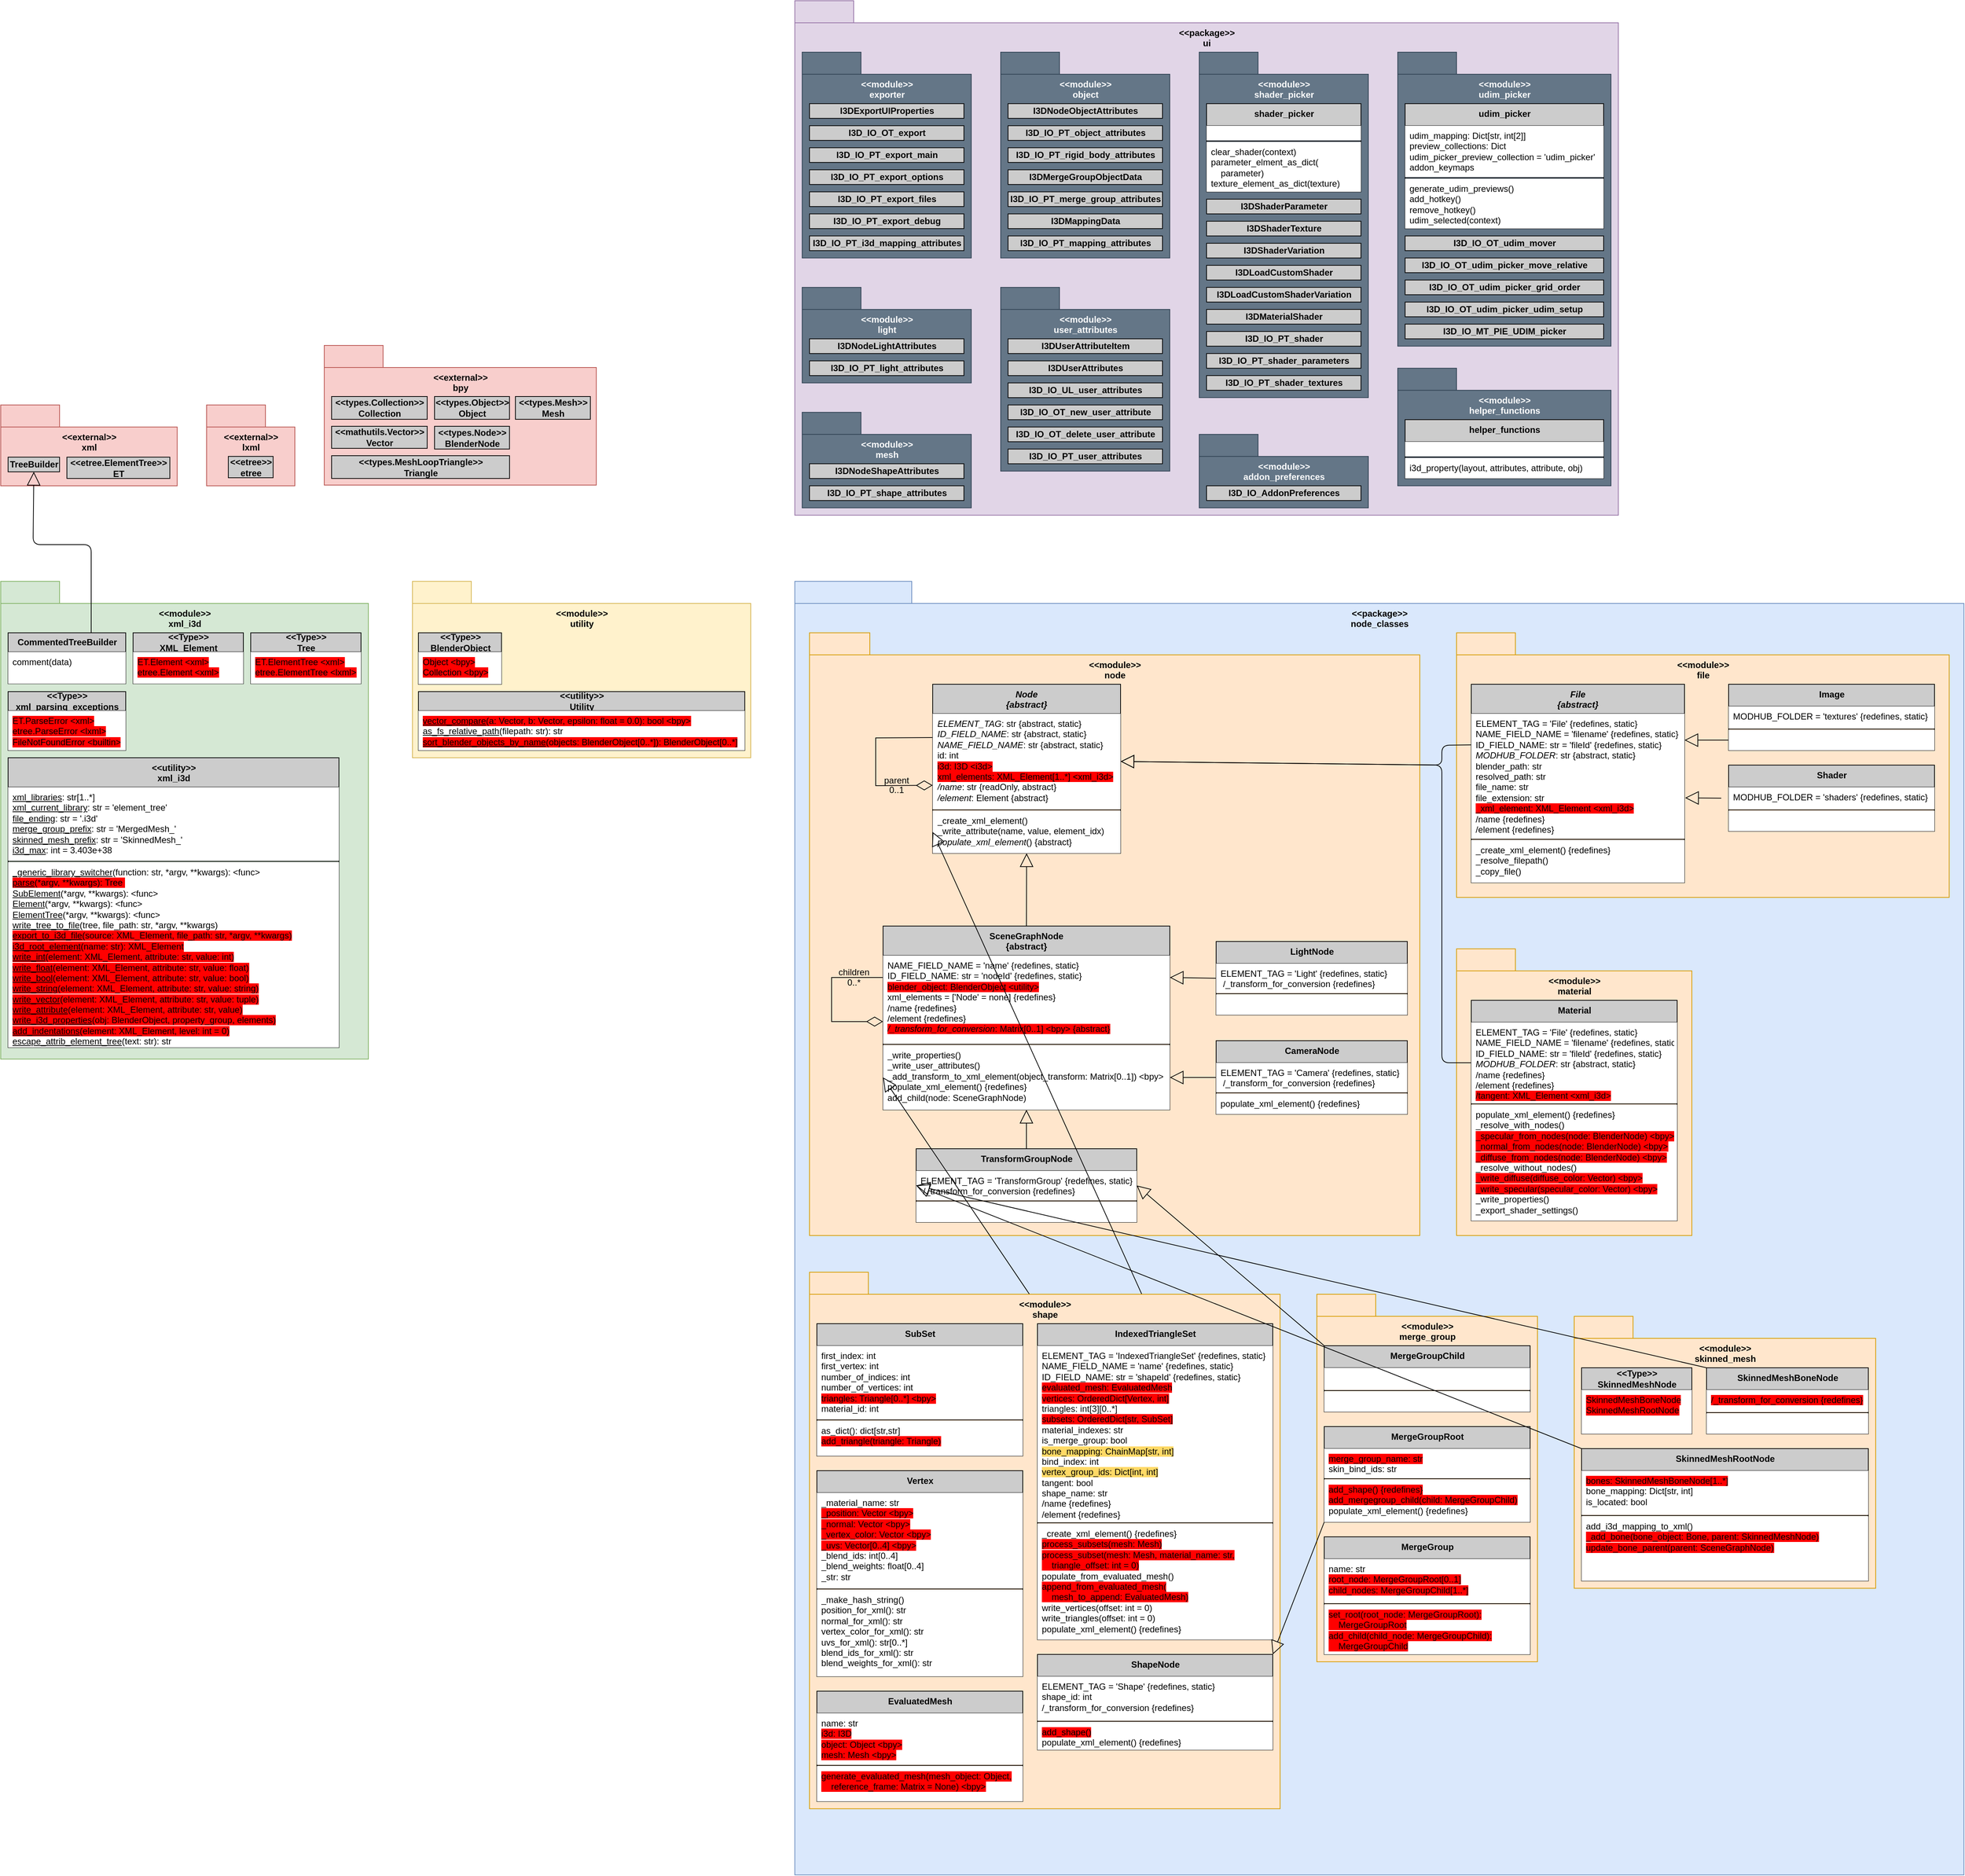 <mxfile version="14.4.3" type="device"><diagram name="Page-1" id="b5b7bab2-c9e2-2cf4-8b2a-24fd1a2a6d21"><mxGraphModel dx="3555" dy="4393" grid="1" gridSize="10" guides="1" tooltips="1" connect="1" arrows="1" fold="1" page="1" pageScale="1" pageWidth="827" pageHeight="1169" background="#ffffff" math="0" shadow="0"><root><mxCell id="0"/><mxCell id="1" parent="0"/><mxCell id="hyC1rjjS6D9ZSaGe7eLf-1" value="&amp;lt;&amp;lt;package&amp;gt;&amp;gt;&lt;br&gt;node_classes" style="shape=folder;fontStyle=1;tabWidth=80;tabHeight=30;tabPosition=left;html=1;boundedLbl=1;verticalAlign=top;fillColor=#dae8fc;strokeColor=#6c8ebf;" parent="1" vertex="1"><mxGeometry x="1120" y="-990" width="1590" height="1760" as="geometry"/></mxCell><mxCell id="IZFEY0VcawkdVbA5wCVp-119" value="" style="group" parent="1" vertex="1" connectable="0"><mxGeometry x="320" y="-1240" width="130" height="130" as="geometry"/></mxCell><mxCell id="IZFEY0VcawkdVbA5wCVp-196" value="" style="group" parent="IZFEY0VcawkdVbA5wCVp-119" vertex="1" connectable="0"><mxGeometry y="10" width="120" height="110" as="geometry"/></mxCell><mxCell id="IZFEY0VcawkdVbA5wCVp-99" value="&amp;lt;&amp;lt;external&amp;gt;&amp;gt;&lt;br&gt;lxml" style="shape=folder;fontStyle=1;tabWidth=80;tabHeight=30;tabPosition=left;html=1;boundedLbl=1;verticalAlign=top;fillColor=#f8cecc;strokeColor=#b85450;" parent="IZFEY0VcawkdVbA5wCVp-196" vertex="1"><mxGeometry width="120" height="110" as="geometry"/></mxCell><mxCell id="IZFEY0VcawkdVbA5wCVp-190" value="&lt;b&gt;&amp;lt;&amp;lt;etree&amp;gt;&amp;gt;&lt;br&gt;etree&lt;br&gt;&lt;/b&gt;" style="fontStyle=0;shadow=0;sketch=0;strokeWidth=1;fillColor=#CCCCCC;gradientColor=none;fontSize=12;html=1;" parent="IZFEY0VcawkdVbA5wCVp-196" vertex="1"><mxGeometry x="29.538" y="70" width="60.923" height="29" as="geometry"/></mxCell><mxCell id="IZFEY0VcawkdVbA5wCVp-120" value="" style="group" parent="1" vertex="1" connectable="0"><mxGeometry x="40" y="-1230" width="240" height="130" as="geometry"/></mxCell><mxCell id="IZFEY0VcawkdVbA5wCVp-109" value="&amp;lt;&amp;lt;external&amp;gt;&amp;gt;&lt;br&gt;xml" style="shape=folder;fontStyle=1;tabWidth=80;tabHeight=30;tabPosition=left;html=1;boundedLbl=1;verticalAlign=top;fillColor=#f8cecc;strokeColor=#b85450;" parent="IZFEY0VcawkdVbA5wCVp-120" vertex="1"><mxGeometry width="240" height="110" as="geometry"/></mxCell><mxCell id="IZFEY0VcawkdVbA5wCVp-188" value="&lt;b&gt;TreeBuilder&lt;/b&gt;" style="fontStyle=0;shadow=0;sketch=0;strokeWidth=1;fillColor=#CCCCCC;gradientColor=none;fontSize=12;html=1;" parent="IZFEY0VcawkdVbA5wCVp-120" vertex="1"><mxGeometry x="10" y="71" width="70" height="20" as="geometry"/></mxCell><mxCell id="IZFEY0VcawkdVbA5wCVp-189" value="&lt;b&gt;&amp;lt;&amp;lt;etree.ElementTree&amp;gt;&amp;gt;&lt;br&gt;ET&lt;br&gt;&lt;/b&gt;" style="fontStyle=0;shadow=0;sketch=0;strokeWidth=1;fillColor=#CCCCCC;gradientColor=none;fontSize=12;html=1;" parent="IZFEY0VcawkdVbA5wCVp-120" vertex="1"><mxGeometry x="90" y="71" width="140" height="29" as="geometry"/></mxCell><mxCell id="IZFEY0VcawkdVbA5wCVp-153" value="" style="group" parent="1" vertex="1" connectable="0"><mxGeometry x="480" y="-1281" width="450" height="161" as="geometry"/></mxCell><mxCell id="IZFEY0VcawkdVbA5wCVp-195" value="" style="group" parent="IZFEY0VcawkdVbA5wCVp-153" vertex="1" connectable="0"><mxGeometry y="-30" width="450" height="190" as="geometry"/></mxCell><mxCell id="IZFEY0VcawkdVbA5wCVp-154" value="&amp;lt;&amp;lt;external&amp;gt;&amp;gt;&lt;br&gt;bpy" style="shape=folder;fontStyle=1;tabWidth=80;tabHeight=30;tabPosition=left;html=1;boundedLbl=1;verticalAlign=top;fillColor=#f8cecc;strokeColor=#b85450;" parent="IZFEY0VcawkdVbA5wCVp-195" vertex="1"><mxGeometry width="370" height="190" as="geometry"/></mxCell><mxCell id="IZFEY0VcawkdVbA5wCVp-194" value="&lt;b&gt;&amp;lt;&amp;lt;types.Collection&amp;gt;&amp;gt;&lt;br&gt;Collection&lt;/b&gt;" style="fontStyle=0;shadow=0;sketch=0;strokeWidth=1;fillColor=#CCCCCC;gradientColor=none;fontSize=12;html=1;" parent="IZFEY0VcawkdVbA5wCVp-195" vertex="1"><mxGeometry x="10" y="69.5" width="130" height="31" as="geometry"/></mxCell><mxCell id="IZFEY0VcawkdVbA5wCVp-193" value="&lt;b&gt;&amp;lt;&amp;lt;mathutils.Vector&amp;gt;&amp;gt;&lt;br&gt;Vector&lt;/b&gt;" style="fontStyle=0;shadow=0;sketch=0;strokeWidth=1;fillColor=#CCCCCC;gradientColor=none;fontSize=12;html=1;" parent="IZFEY0VcawkdVbA5wCVp-195" vertex="1"><mxGeometry x="10" y="110" width="130" height="30" as="geometry"/></mxCell><mxCell id="IZFEY0VcawkdVbA5wCVp-191" value="&lt;b&gt;&amp;lt;&amp;lt;types.Object&amp;gt;&amp;gt;&lt;br&gt;Object&lt;/b&gt;" style="fontStyle=0;shadow=0;sketch=0;strokeWidth=1;fillColor=#CCCCCC;gradientColor=none;fontSize=12;html=1;" parent="IZFEY0VcawkdVbA5wCVp-195" vertex="1"><mxGeometry x="150" y="69.5" width="101.93" height="31" as="geometry"/></mxCell><mxCell id="0O5yuzNDMfVP8kCBFcuv-8" value="&lt;b&gt;&amp;lt;&amp;lt;types.Node&amp;gt;&amp;gt;&lt;br&gt;BlenderNode&lt;br&gt;&lt;/b&gt;" style="fontStyle=0;shadow=0;sketch=0;strokeWidth=1;fillColor=#CCCCCC;gradientColor=none;fontSize=12;html=1;" parent="IZFEY0VcawkdVbA5wCVp-195" vertex="1"><mxGeometry x="150" y="110" width="101.93" height="31" as="geometry"/></mxCell><mxCell id="kwOpl5ug4S3ry869LWgS-5" value="&lt;b&gt;&amp;lt;&amp;lt;types.MeshLoopTriangle&amp;gt;&amp;gt;&lt;br&gt;Triangle&lt;/b&gt;" style="fontStyle=0;shadow=0;sketch=0;strokeWidth=1;fillColor=#CCCCCC;gradientColor=none;fontSize=12;html=1;" parent="IZFEY0VcawkdVbA5wCVp-195" vertex="1"><mxGeometry x="10" y="150" width="242" height="31" as="geometry"/></mxCell><mxCell id="kwOpl5ug4S3ry869LWgS-14" value="&lt;b&gt;&amp;lt;&amp;lt;types.Mesh&amp;gt;&amp;gt;&lt;br&gt;Mesh&lt;br&gt;&lt;/b&gt;" style="fontStyle=0;shadow=0;sketch=0;strokeWidth=1;fillColor=#CCCCCC;gradientColor=none;fontSize=12;html=1;" parent="IZFEY0VcawkdVbA5wCVp-195" vertex="1"><mxGeometry x="260" y="69.5" width="101.93" height="31" as="geometry"/></mxCell><mxCell id="IZFEY0VcawkdVbA5wCVp-169" value="" style="group" parent="1" vertex="1" connectable="0"><mxGeometry x="600" y="-990" width="467" height="310" as="geometry"/></mxCell><mxCell id="IZFEY0VcawkdVbA5wCVp-149" value="&amp;lt;&amp;lt;module&amp;gt;&amp;gt;&lt;br&gt;utility" style="shape=folder;fontStyle=1;tabWidth=80;tabHeight=30;tabPosition=left;html=1;boundedLbl=1;verticalAlign=top;fillColor=#fff2cc;strokeColor=#d6b656;" parent="IZFEY0VcawkdVbA5wCVp-169" vertex="1"><mxGeometry width="460" height="240" as="geometry"/></mxCell><mxCell id="IZFEY0VcawkdVbA5wCVp-151" value="&lt;b&gt;&amp;lt;&amp;lt;Type&amp;gt;&amp;gt;&lt;br&gt;BlenderObject&lt;/b&gt;" style="swimlane;fontStyle=0;childLayout=stackLayout;horizontal=1;startSize=26;horizontalStack=0;resizeParent=1;resizeParentMax=0;resizeLast=0;collapsible=1;marginBottom=0;html=1;fillColor=#CCCCCC;" parent="IZFEY0VcawkdVbA5wCVp-169" vertex="1"><mxGeometry x="8.07" y="70" width="112.982" height="70" as="geometry"/></mxCell><mxCell id="IZFEY0VcawkdVbA5wCVp-152" value="&lt;span style=&quot;background-color: rgb(255 , 0 , 0)&quot;&gt;Object &amp;lt;bpy&amp;gt;&lt;br&gt;Collection &amp;lt;bpy&amp;gt;&lt;/span&gt;" style="text;strokeColor=none;align=left;verticalAlign=top;spacingLeft=4;spacingRight=4;overflow=hidden;rotatable=0;points=[[0,0.5],[1,0.5]];portConstraint=eastwest;html=1;fillColor=#FFFFFF;" parent="IZFEY0VcawkdVbA5wCVp-151" vertex="1"><mxGeometry y="26" width="112.982" height="44" as="geometry"/></mxCell><mxCell id="IZFEY0VcawkdVbA5wCVp-160" value="&lt;b&gt;&amp;lt;&amp;lt;utility&amp;gt;&amp;gt;&lt;br&gt;Utility&lt;/b&gt;" style="swimlane;fontStyle=0;childLayout=stackLayout;horizontal=1;startSize=26;horizontalStack=0;resizeParent=1;resizeParentMax=0;resizeLast=0;collapsible=1;marginBottom=0;html=1;fillColor=#CCCCCC;" parent="IZFEY0VcawkdVbA5wCVp-169" vertex="1"><mxGeometry x="8.07" y="150" width="443.86" height="80" as="geometry"/></mxCell><mxCell id="IZFEY0VcawkdVbA5wCVp-161" value="&lt;span style=&quot;background-color: rgb(255 , 0 , 0)&quot;&gt;&lt;u&gt;vector_compare&lt;/u&gt;(a: Vector, b: Vector, epsilon: float = 0.0): bool &amp;lt;bpy&amp;gt;&lt;/span&gt;&lt;br&gt;&lt;u&gt;as_fs_relative_path&lt;/u&gt;(filepath: str): str&lt;br&gt;&lt;span style=&quot;background-color: rgb(255 , 0 , 0)&quot;&gt;&lt;u&gt;sort_blender_objects_by_name&lt;/u&gt;(objects: BlenderObject[0..*]): BlenderObject[0..*]&lt;/span&gt;" style="text;strokeColor=none;align=left;verticalAlign=top;spacingLeft=4;spacingRight=4;overflow=hidden;rotatable=0;points=[[0,0.5],[1,0.5]];portConstraint=eastwest;html=1;fillColor=#ffffff;" parent="IZFEY0VcawkdVbA5wCVp-160" vertex="1"><mxGeometry y="26" width="443.86" height="54" as="geometry"/></mxCell><mxCell id="IZFEY0VcawkdVbA5wCVp-177" value="" style="group" parent="1" vertex="1" connectable="0"><mxGeometry x="40" y="-990" width="500" height="730" as="geometry"/></mxCell><mxCell id="IZFEY0VcawkdVbA5wCVp-108" value="&amp;lt;&amp;lt;module&amp;gt;&amp;gt;&lt;br&gt;xml_i3d" style="shape=folder;fontStyle=1;tabWidth=80;tabHeight=30;tabPosition=left;html=1;boundedLbl=1;verticalAlign=top;fillColor=#d5e8d4;strokeColor=#82b366;" parent="IZFEY0VcawkdVbA5wCVp-177" vertex="1"><mxGeometry width="500" height="650" as="geometry"/></mxCell><mxCell id="IZFEY0VcawkdVbA5wCVp-95" value="&amp;lt;&amp;lt;utility&amp;gt;&amp;gt;&lt;br&gt;xml_i3d" style="swimlane;fontStyle=1;align=center;verticalAlign=top;childLayout=stackLayout;horizontal=1;startSize=40;horizontalStack=0;resizeParent=1;resizeParentMax=0;resizeLast=0;collapsible=1;marginBottom=0;fillColor=#CCCCCC;html=1;" parent="IZFEY0VcawkdVbA5wCVp-177" vertex="1"><mxGeometry x="10" y="240" width="450" height="394.25" as="geometry"/></mxCell><mxCell id="IZFEY0VcawkdVbA5wCVp-96" value="&lt;u&gt;xml_libraries&lt;/u&gt;: str[1..*]&lt;br&gt;&lt;u&gt;xml_current_library&lt;/u&gt;: str = 'element_tree'&lt;br&gt;&lt;u&gt;file_ending&lt;/u&gt;: str = '.i3d'&lt;br&gt;&lt;u&gt;merge_group_prefix&lt;/u&gt;: str = 'MergedMesh_'&lt;br&gt;&lt;u&gt;skinned_mesh_prefix&lt;/u&gt;: str = 'SkinnedMesh_'&lt;br&gt;&lt;u&gt;i3d_max&lt;/u&gt;: int =&amp;nbsp;3.403e+38&lt;br&gt;&amp;nbsp;" style="text;strokeColor=none;align=left;verticalAlign=top;spacingLeft=4;spacingRight=4;overflow=hidden;rotatable=0;points=[[0,0.5],[1,0.5]];portConstraint=eastwest;html=1;fillColor=#ffffff;" parent="IZFEY0VcawkdVbA5wCVp-95" vertex="1"><mxGeometry y="40" width="450" height="100" as="geometry"/></mxCell><mxCell id="IZFEY0VcawkdVbA5wCVp-97" value="" style="line;strokeWidth=1;fillColor=none;align=left;verticalAlign=middle;spacingTop=0;spacingLeft=0;spacingRight=0;rotatable=0;labelPosition=right;points=[];portConstraint=eastwest;sketch=0;spacing=0;fontSize=12;perimeterSpacing=0;shadow=0;" parent="IZFEY0VcawkdVbA5wCVp-95" vertex="1"><mxGeometry y="140" width="450" height="2.12" as="geometry"/></mxCell><mxCell id="IZFEY0VcawkdVbA5wCVp-98" value="&lt;u&gt;_generic_library_switcher&lt;/u&gt;(function: str, *argv, **kwargs): &amp;lt;func&amp;gt;&lt;br&gt;&lt;span style=&quot;background-color: rgb(255 , 0 , 0)&quot;&gt;&lt;u&gt;parse&lt;/u&gt;(*argv, **kwargs): Tree&amp;nbsp;&lt;/span&gt;&lt;br&gt;&lt;u&gt;SubElement&lt;/u&gt;(*argv, **kwargs): &amp;lt;func&amp;gt;&lt;br&gt;&lt;u&gt;Element&lt;/u&gt;(*argv, **kwargs): &amp;lt;func&amp;gt;&lt;br&gt;&lt;u&gt;ElementTree&lt;/u&gt;(*argv, **kwargs): &amp;lt;func&amp;gt;&lt;br&gt;&lt;u&gt;write_tree_to_file&lt;/u&gt;(tree, file_path: str, *argv, **kwargs)&lt;br&gt;&lt;span style=&quot;background-color: rgb(255 , 0 , 0)&quot;&gt;&lt;u&gt;export_to_i3d_file&lt;/u&gt;(source: XML_Element, file_path: str, *argv, **kwargs)&lt;/span&gt;&lt;br&gt;&lt;span style=&quot;background-color: rgb(255 , 0 , 0)&quot;&gt;&lt;u&gt;i3d_root_element&lt;/u&gt;(name: str): XML_Element&lt;br&gt;&lt;u&gt;write_int&lt;/u&gt;(element: XML_Element, attribute: str, value: int)&lt;br&gt;&lt;u&gt;write_float&lt;/u&gt;(element: XML_Element, attribute: str, value: float)&lt;br&gt;&lt;u&gt;write_bool&lt;/u&gt;(element: XML_Element, attribute: str, value: bool)&lt;br&gt;&lt;u&gt;write_string&lt;/u&gt;(element: XML_Element, attribute: str, value: string)&lt;br&gt;&lt;u&gt;write_vector&lt;/u&gt;(element: XML_Element, attribute: str, value: tuple)&lt;br&gt;&lt;u&gt;write_attribute&lt;/u&gt;(element: XML_Element, attribute: str, value)&lt;br&gt;&lt;u&gt;write_i3d_properties&lt;/u&gt;(obj: BlenderObject, property_group, elements)&lt;br&gt;&lt;u&gt;add_indentations&lt;/u&gt;(element: XML_Element, level: int = 0)&lt;/span&gt;&lt;br&gt;&lt;u&gt;escape_attrib_element_tree&lt;/u&gt;(text: str): str" style="text;strokeColor=none;align=left;verticalAlign=top;spacingLeft=4;spacingRight=4;overflow=hidden;rotatable=0;points=[[0,0.5],[1,0.5]];portConstraint=eastwest;fillColor=#ffffff;html=1;" parent="IZFEY0VcawkdVbA5wCVp-95" vertex="1"><mxGeometry y="142.12" width="450" height="252.13" as="geometry"/></mxCell><mxCell id="IZFEY0VcawkdVbA5wCVp-104" value="&lt;b&gt;CommentedTreeBuilder&lt;/b&gt;" style="swimlane;fontStyle=0;childLayout=stackLayout;horizontal=1;startSize=26;horizontalStack=0;resizeParent=1;resizeParentMax=0;resizeLast=0;collapsible=1;marginBottom=0;html=1;fillColor=#CCCCCC;" parent="IZFEY0VcawkdVbA5wCVp-177" vertex="1"><mxGeometry x="10" y="70.002" width="160" height="69.31" as="geometry"/></mxCell><mxCell id="IZFEY0VcawkdVbA5wCVp-105" value="comment(data)" style="text;strokeColor=none;align=left;verticalAlign=top;spacingLeft=4;spacingRight=4;overflow=hidden;rotatable=0;points=[[0,0.5],[1,0.5]];portConstraint=eastwest;fillColor=#ffffff;" parent="IZFEY0VcawkdVbA5wCVp-104" vertex="1"><mxGeometry y="26" width="160" height="43.31" as="geometry"/></mxCell><mxCell id="IZFEY0VcawkdVbA5wCVp-124" value="&lt;b&gt;&amp;lt;&amp;lt;Type&amp;gt;&amp;gt;&lt;br&gt;XML_Element&lt;/b&gt;" style="swimlane;fontStyle=0;childLayout=stackLayout;horizontal=1;startSize=26;horizontalStack=0;resizeParent=1;resizeParentMax=0;resizeLast=0;collapsible=1;marginBottom=0;html=1;fillColor=#CCCCCC;" parent="IZFEY0VcawkdVbA5wCVp-177" vertex="1"><mxGeometry x="180" y="70" width="150" height="69.312" as="geometry"/></mxCell><mxCell id="IZFEY0VcawkdVbA5wCVp-125" value="&lt;span style=&quot;background-color: rgb(255 , 0 , 0)&quot;&gt;ET.Element &amp;lt;xml&amp;gt;&lt;br&gt;etree.Element &amp;lt;xml&amp;gt;&lt;/span&gt;" style="text;strokeColor=none;align=left;verticalAlign=top;spacingLeft=4;spacingRight=4;overflow=hidden;rotatable=0;points=[[0,0.5],[1,0.5]];portConstraint=eastwest;html=1;fillColor=#ffffff;" parent="IZFEY0VcawkdVbA5wCVp-124" vertex="1"><mxGeometry y="26" width="150" height="43.312" as="geometry"/></mxCell><mxCell id="IZFEY0VcawkdVbA5wCVp-167" value="&lt;b&gt;&amp;lt;&amp;lt;Type&amp;gt;&amp;gt;&lt;br&gt;Tree&lt;/b&gt;" style="swimlane;fontStyle=0;childLayout=stackLayout;horizontal=1;startSize=26;horizontalStack=0;resizeParent=1;resizeParentMax=0;resizeLast=0;collapsible=1;marginBottom=0;html=1;fillColor=#CCCCCC;" parent="IZFEY0VcawkdVbA5wCVp-177" vertex="1"><mxGeometry x="340" y="70.002" width="150" height="69.31" as="geometry"/></mxCell><mxCell id="IZFEY0VcawkdVbA5wCVp-168" value="&lt;span style=&quot;background-color: rgb(255 , 0 , 0)&quot;&gt;ET.ElementTree &amp;lt;xml&amp;gt;&lt;br&gt;etree.ElementTree &amp;lt;lxml&amp;gt;&lt;/span&gt;" style="text;strokeColor=none;align=left;verticalAlign=top;spacingLeft=4;spacingRight=4;overflow=hidden;rotatable=0;points=[[0,0.5],[1,0.5]];portConstraint=eastwest;html=1;fillColor=#ffffff;" parent="IZFEY0VcawkdVbA5wCVp-167" vertex="1"><mxGeometry y="26" width="150" height="43.31" as="geometry"/></mxCell><mxCell id="IZFEY0VcawkdVbA5wCVp-180" value="&lt;b&gt;&amp;lt;&amp;lt;Type&amp;gt;&amp;gt;&lt;br&gt;xml_parsing_exceptions&lt;br&gt;&lt;/b&gt;" style="swimlane;fontStyle=0;childLayout=stackLayout;horizontal=1;startSize=26;horizontalStack=0;resizeParent=1;resizeParentMax=0;resizeLast=0;collapsible=1;marginBottom=0;html=1;fillColor=#CCCCCC;" parent="IZFEY0VcawkdVbA5wCVp-177" vertex="1"><mxGeometry x="10" y="150" width="160" height="80" as="geometry"/></mxCell><mxCell id="IZFEY0VcawkdVbA5wCVp-181" value="&lt;span style=&quot;background-color: rgb(255 , 0 , 0)&quot;&gt;ET.ParseError &amp;lt;xml&amp;gt;&lt;br&gt;etree.ParseError &amp;lt;lxml&amp;gt;&lt;br&gt;FileNotFoundError &amp;lt;builtin&amp;gt;&lt;/span&gt;" style="text;strokeColor=none;align=left;verticalAlign=top;spacingLeft=4;spacingRight=4;overflow=hidden;rotatable=0;points=[[0,0.5],[1,0.5]];portConstraint=eastwest;html=1;fillColor=#ffffff;" parent="IZFEY0VcawkdVbA5wCVp-180" vertex="1"><mxGeometry y="26" width="160" height="54" as="geometry"/></mxCell><mxCell id="IZFEY0VcawkdVbA5wCVp-122" value="" style="endArrow=block;endSize=16;endFill=0;html=1;entryX=0.5;entryY=1;entryDx=0;entryDy=0;" parent="1" target="IZFEY0VcawkdVbA5wCVp-188" edge="1"><mxGeometry width="160" relative="1" as="geometry"><mxPoint x="163" y="-920" as="sourcePoint"/><mxPoint x="84" y="-1100" as="targetPoint"/><Array as="points"><mxPoint x="163" y="-1040"/><mxPoint x="84" y="-1040"/></Array></mxGeometry></mxCell><mxCell id="VCYkLwe4R0at4fkHDpr9-2" value="&amp;lt;&amp;lt;module&amp;gt;&amp;gt;&lt;br&gt;file" style="shape=folder;fontStyle=1;tabWidth=80;tabHeight=30;tabPosition=left;html=1;boundedLbl=1;verticalAlign=top;fillColor=#ffe6cc;strokeColor=#d79b00;" parent="1" vertex="1"><mxGeometry x="2020" y="-920" width="670" height="360" as="geometry"/></mxCell><mxCell id="VCYkLwe4R0at4fkHDpr9-3" value="File&#10;{abstract}" style="swimlane;fontStyle=3;align=center;verticalAlign=top;childLayout=stackLayout;horizontal=1;startSize=40;horizontalStack=0;resizeParent=1;resizeParentMax=0;resizeLast=0;collapsible=1;marginBottom=0;fillColor=#CCCCCC;" parent="1" vertex="1"><mxGeometry x="2040" y="-850" width="290" height="270" as="geometry"/></mxCell><mxCell id="VCYkLwe4R0at4fkHDpr9-4" value="ELEMENT_TAG = 'File' {redefines, static}&lt;br&gt;NAME_FIELD_NAME = 'filename' {redefines, static}&lt;br&gt;ID_FIELD_NAME: str = 'fileId' {redefines, static}&lt;br&gt;&lt;i&gt;MODHUB_FOLDER&lt;/i&gt;: str {abstract, static}&lt;br&gt;blender_path: str&lt;br&gt;resolved_path: str&lt;br&gt;file_name: str&lt;br&gt;file_extension: str&lt;br&gt;&lt;span style=&quot;background-color: rgb(255 , 0 , 0)&quot;&gt;_xml_element: XML_Element &amp;lt;xml_i3d&amp;gt;&lt;/span&gt;&lt;br&gt;/name {redefines}&lt;br&gt;/element {redefines}" style="text;strokeColor=none;align=left;verticalAlign=top;spacingLeft=4;spacingRight=4;overflow=hidden;rotatable=0;points=[[0,0.5],[1,0.5],[1, 0.25],[1,0.75],[0, 0.25],[0,0.75]];portConstraint=eastwest;html=1;fillColor=#ffffff;" parent="VCYkLwe4R0at4fkHDpr9-3" vertex="1"><mxGeometry y="40" width="290" height="170" as="geometry"/></mxCell><mxCell id="VCYkLwe4R0at4fkHDpr9-5" value="" style="line;strokeWidth=1;fillColor=none;align=left;verticalAlign=middle;spacingTop=0;spacingLeft=0;spacingRight=0;rotatable=0;labelPosition=right;points=[];portConstraint=eastwest;sketch=0;spacing=0;fontSize=12;perimeterSpacing=0;shadow=0;" parent="VCYkLwe4R0at4fkHDpr9-3" vertex="1"><mxGeometry y="210" width="290" height="2.12" as="geometry"/></mxCell><mxCell id="VCYkLwe4R0at4fkHDpr9-6" value="_create_xml_element() {redefines}&lt;br&gt;_resolve_filepath()&lt;br&gt;_copy_file()" style="text;strokeColor=none;align=left;verticalAlign=top;spacingLeft=4;spacingRight=4;overflow=hidden;rotatable=0;points=[[0,0.5],[1,0.5]];portConstraint=eastwest;fillColor=#ffffff;html=1;" parent="VCYkLwe4R0at4fkHDpr9-3" vertex="1"><mxGeometry y="212.12" width="290" height="57.88" as="geometry"/></mxCell><mxCell id="hyC1rjjS6D9ZSaGe7eLf-66" value="" style="group" parent="1" vertex="1" connectable="0"><mxGeometry x="1140" y="-920" width="830" height="820" as="geometry"/></mxCell><mxCell id="hyC1rjjS6D9ZSaGe7eLf-2" value="&amp;lt;&amp;lt;module&amp;gt;&amp;gt;&lt;br&gt;node" style="shape=folder;fontStyle=1;tabWidth=80;tabHeight=30;tabPosition=left;html=1;boundedLbl=1;verticalAlign=top;fillColor=#ffe6cc;strokeColor=#d79b00;" parent="hyC1rjjS6D9ZSaGe7eLf-66" vertex="1"><mxGeometry width="830" height="820" as="geometry"/></mxCell><mxCell id="hyC1rjjS6D9ZSaGe7eLf-11" value="SceneGraphNode&#10;{abstract}" style="swimlane;fontStyle=1;align=center;verticalAlign=top;childLayout=stackLayout;horizontal=1;startSize=40;horizontalStack=0;resizeParent=1;resizeParentMax=0;resizeLast=0;collapsible=1;marginBottom=0;fillColor=#CCCCCC;" parent="hyC1rjjS6D9ZSaGe7eLf-66" vertex="1"><mxGeometry x="100" y="399" width="390" height="250" as="geometry"/></mxCell><mxCell id="hyC1rjjS6D9ZSaGe7eLf-12" value="NAME_FIELD_NAME = 'name' {redefines, static}&lt;br&gt;ID_FIELD_NAME: str = 'nodeId' {redefines, static}&lt;br&gt;&lt;span style=&quot;background-color: rgb(255 , 0 , 0)&quot;&gt;blender_object: BlenderObject &amp;lt;utility&amp;gt;&lt;/span&gt;&lt;br&gt;xml_elements = ['Node' = none] {redefines}&lt;br&gt;/name {redefines}&lt;br&gt;/element {redefines}&lt;br&gt;&lt;span style=&quot;background-color: rgb(255 , 0 , 0)&quot;&gt;&lt;i&gt;/_transform_for_conversion&lt;/i&gt;: Matrix[0..1] &amp;lt;bpy&amp;gt; {abstract}&lt;/span&gt;" style="text;strokeColor=none;align=left;verticalAlign=top;spacingLeft=4;spacingRight=4;overflow=hidden;rotatable=0;points=[[0,0.5],[1,0.5],[1, 0.25],[1,0.75],[0, 0.25],[0,0.75]];portConstraint=eastwest;html=1;fillColor=#ffffff;" parent="hyC1rjjS6D9ZSaGe7eLf-11" vertex="1"><mxGeometry y="40" width="390" height="120" as="geometry"/></mxCell><mxCell id="hyC1rjjS6D9ZSaGe7eLf-13" value="" style="line;strokeWidth=1;fillColor=none;align=left;verticalAlign=middle;spacingTop=0;spacingLeft=0;spacingRight=0;rotatable=0;labelPosition=right;points=[];portConstraint=eastwest;sketch=0;spacing=0;fontSize=12;perimeterSpacing=0;shadow=0;" parent="hyC1rjjS6D9ZSaGe7eLf-11" vertex="1"><mxGeometry y="160" width="390" height="2.12" as="geometry"/></mxCell><mxCell id="hyC1rjjS6D9ZSaGe7eLf-14" value="_write_properties()&lt;br&gt;_write_user_attributes()&lt;br&gt;_add_transform_to_xml_element(object_transform: Matrix[0..1]) &amp;lt;bpy&amp;gt;&lt;br&gt;populate_xml_element() {redefines}&lt;br&gt;add_child(node: SceneGraphNode)" style="text;strokeColor=none;align=left;verticalAlign=top;spacingLeft=4;spacingRight=4;overflow=hidden;rotatable=0;points=[[0,0.5],[1,0.5]];portConstraint=eastwest;fillColor=#ffffff;html=1;" parent="hyC1rjjS6D9ZSaGe7eLf-11" vertex="1"><mxGeometry y="162.12" width="390" height="87.88" as="geometry"/></mxCell><mxCell id="hyC1rjjS6D9ZSaGe7eLf-25" value="" style="endArrow=diamondThin;html=1;rounded=0;align=center;verticalAlign=top;endFill=0;labelBackgroundColor=none;exitX=0;exitY=0.25;exitDx=0;exitDy=0;entryX=0;entryY=0.75;entryDx=0;entryDy=0;strokeWidth=1;endSize=20;" parent="hyC1rjjS6D9ZSaGe7eLf-11" source="hyC1rjjS6D9ZSaGe7eLf-12" target="hyC1rjjS6D9ZSaGe7eLf-12" edge="1"><mxGeometry relative="1" as="geometry"><mxPoint x="-140" y="70" as="sourcePoint"/><mxPoint x="-140" y="133" as="targetPoint"/><Array as="points"><mxPoint x="-70" y="70"/><mxPoint x="-70" y="130"/></Array></mxGeometry></mxCell><mxCell id="hyC1rjjS6D9ZSaGe7eLf-26" value="children" style="resizable=0;html=1;align=center;verticalAlign=bottom;labelBackgroundColor=none;" parent="hyC1rjjS6D9ZSaGe7eLf-25" connectable="0" vertex="1"><mxGeometry x="-1" relative="1" as="geometry"><mxPoint x="-40" y="1" as="offset"/></mxGeometry></mxCell><mxCell id="hyC1rjjS6D9ZSaGe7eLf-27" value="0..*" style="resizable=0;html=1;align=center;verticalAlign=top;labelBackgroundColor=none;" parent="hyC1rjjS6D9ZSaGe7eLf-25" connectable="0" vertex="1"><mxGeometry x="-1" relative="1" as="geometry"><mxPoint x="-40" y="-7" as="offset"/></mxGeometry></mxCell><mxCell id="hyC1rjjS6D9ZSaGe7eLf-28" value="" style="resizable=0;html=1;align=center;verticalAlign=bottom;labelBackgroundColor=none;" parent="hyC1rjjS6D9ZSaGe7eLf-25" connectable="0" vertex="1"><mxGeometry x="1" relative="1" as="geometry"><mxPoint x="-50" y="0.97" as="offset"/></mxGeometry></mxCell><mxCell id="hyC1rjjS6D9ZSaGe7eLf-29" value="" style="resizable=0;html=1;align=center;verticalAlign=top;labelBackgroundColor=none;" parent="hyC1rjjS6D9ZSaGe7eLf-25" connectable="0" vertex="1"><mxGeometry x="1" relative="1" as="geometry"><mxPoint x="-50.0" y="-7.03" as="offset"/></mxGeometry></mxCell><mxCell id="hyC1rjjS6D9ZSaGe7eLf-39" value="TransformGroupNode" style="swimlane;fontStyle=1;align=center;verticalAlign=top;childLayout=stackLayout;horizontal=1;startSize=30;horizontalStack=0;resizeParent=1;resizeParentMax=0;resizeLast=0;collapsible=1;marginBottom=0;fillColor=#CCCCCC;html=1;" parent="hyC1rjjS6D9ZSaGe7eLf-66" vertex="1"><mxGeometry x="145" y="702" width="300" height="100" as="geometry"/></mxCell><mxCell id="hyC1rjjS6D9ZSaGe7eLf-40" value="ELEMENT_TAG = 'TransformGroup' {redefines, static}&lt;br&gt;&amp;nbsp;/_transform_for_conversion {redefines}" style="text;strokeColor=none;align=left;verticalAlign=top;spacingLeft=4;spacingRight=4;overflow=hidden;rotatable=0;points=[[0,0.5],[1,0.5],[1,0.25],[1,0.75]];portConstraint=eastwest;html=1;fillColor=#ffffff;" parent="hyC1rjjS6D9ZSaGe7eLf-39" vertex="1"><mxGeometry y="30" width="300" height="40" as="geometry"/></mxCell><mxCell id="hyC1rjjS6D9ZSaGe7eLf-41" value="" style="line;strokeWidth=1;fillColor=none;align=left;verticalAlign=middle;spacingTop=0;spacingLeft=0;spacingRight=0;rotatable=0;labelPosition=right;points=[];portConstraint=eastwest;sketch=0;spacing=0;fontSize=12;perimeterSpacing=0;shadow=0;" parent="hyC1rjjS6D9ZSaGe7eLf-39" vertex="1"><mxGeometry y="70" width="300" height="2.12" as="geometry"/></mxCell><mxCell id="hyC1rjjS6D9ZSaGe7eLf-42" value="" style="text;strokeColor=none;align=left;verticalAlign=top;spacingLeft=4;spacingRight=4;overflow=hidden;rotatable=0;points=[[0,0.5],[1,0.5]];portConstraint=eastwest;fillColor=#ffffff;" parent="hyC1rjjS6D9ZSaGe7eLf-39" vertex="1"><mxGeometry y="72.12" width="300" height="27.88" as="geometry"/></mxCell><mxCell id="hyC1rjjS6D9ZSaGe7eLf-46" value="LightNode" style="swimlane;fontStyle=1;align=center;verticalAlign=top;childLayout=stackLayout;horizontal=1;startSize=30;horizontalStack=0;resizeParent=1;resizeParentMax=0;resizeLast=0;collapsible=1;marginBottom=0;fillColor=#CCCCCC;html=1;" parent="hyC1rjjS6D9ZSaGe7eLf-66" vertex="1"><mxGeometry x="553" y="420" width="260" height="100" as="geometry"/></mxCell><mxCell id="hyC1rjjS6D9ZSaGe7eLf-47" value="ELEMENT_TAG = 'Light' {redefines, static}&lt;br&gt;&amp;nbsp;/_transform_for_conversion {redefines}" style="text;strokeColor=none;align=left;verticalAlign=top;spacingLeft=4;spacingRight=4;overflow=hidden;rotatable=0;points=[[0,0.5],[1,0.5],[1,0.25],[1,0.75]];portConstraint=eastwest;html=1;fillColor=#ffffff;" parent="hyC1rjjS6D9ZSaGe7eLf-46" vertex="1"><mxGeometry y="30" width="260" height="40" as="geometry"/></mxCell><mxCell id="hyC1rjjS6D9ZSaGe7eLf-48" value="" style="line;strokeWidth=1;fillColor=none;align=left;verticalAlign=middle;spacingTop=0;spacingLeft=0;spacingRight=0;rotatable=0;labelPosition=right;points=[];portConstraint=eastwest;sketch=0;spacing=0;fontSize=12;perimeterSpacing=0;shadow=0;" parent="hyC1rjjS6D9ZSaGe7eLf-46" vertex="1"><mxGeometry y="70" width="260" height="2.12" as="geometry"/></mxCell><mxCell id="hyC1rjjS6D9ZSaGe7eLf-49" value="" style="text;strokeColor=none;align=left;verticalAlign=top;spacingLeft=4;spacingRight=4;overflow=hidden;rotatable=0;points=[[0,0.5],[1,0.5]];portConstraint=eastwest;fillColor=#ffffff;" parent="hyC1rjjS6D9ZSaGe7eLf-46" vertex="1"><mxGeometry y="72.12" width="260" height="27.88" as="geometry"/></mxCell><mxCell id="hyC1rjjS6D9ZSaGe7eLf-52" value="CameraNode" style="swimlane;fontStyle=1;align=center;verticalAlign=top;childLayout=stackLayout;horizontal=1;startSize=30;horizontalStack=0;resizeParent=1;resizeParentMax=0;resizeLast=0;collapsible=1;marginBottom=0;fillColor=#CCCCCC;html=1;" parent="hyC1rjjS6D9ZSaGe7eLf-66" vertex="1"><mxGeometry x="553" y="555" width="260" height="100" as="geometry"/></mxCell><mxCell id="hyC1rjjS6D9ZSaGe7eLf-53" value="ELEMENT_TAG = 'Camera' {redefines, static}&lt;br&gt;&amp;nbsp;/_transform_for_conversion {redefines}" style="text;strokeColor=none;align=left;verticalAlign=top;spacingLeft=4;spacingRight=4;overflow=hidden;rotatable=0;points=[[0,0.5],[1,0.5],[1,0.25],[1,0.75]];portConstraint=eastwest;html=1;fillColor=#ffffff;" parent="hyC1rjjS6D9ZSaGe7eLf-52" vertex="1"><mxGeometry y="30" width="260" height="40" as="geometry"/></mxCell><mxCell id="hyC1rjjS6D9ZSaGe7eLf-54" value="" style="line;strokeWidth=1;fillColor=none;align=left;verticalAlign=middle;spacingTop=0;spacingLeft=0;spacingRight=0;rotatable=0;labelPosition=right;points=[];portConstraint=eastwest;sketch=0;spacing=0;fontSize=12;perimeterSpacing=0;shadow=0;" parent="hyC1rjjS6D9ZSaGe7eLf-52" vertex="1"><mxGeometry y="70" width="260" height="2.12" as="geometry"/></mxCell><mxCell id="hyC1rjjS6D9ZSaGe7eLf-55" value="populate_xml_element() {redefines}" style="text;strokeColor=none;align=left;verticalAlign=top;spacingLeft=4;spacingRight=4;overflow=hidden;rotatable=0;points=[[0,0.5],[1,0.5]];portConstraint=eastwest;fillColor=#ffffff;" parent="hyC1rjjS6D9ZSaGe7eLf-52" vertex="1"><mxGeometry y="72.12" width="260" height="27.88" as="geometry"/></mxCell><mxCell id="hyC1rjjS6D9ZSaGe7eLf-44" value="" style="endArrow=block;endSize=16;endFill=0;html=1;exitX=0.5;exitY=0;exitDx=0;exitDy=0;entryX=0.5;entryY=1;entryDx=0;entryDy=0;" parent="hyC1rjjS6D9ZSaGe7eLf-66" source="hyC1rjjS6D9ZSaGe7eLf-39" target="hyC1rjjS6D9ZSaGe7eLf-11" edge="1"><mxGeometry width="160" relative="1" as="geometry"><mxPoint x="2160" y="440" as="sourcePoint"/><mxPoint x="3610" y="451.176" as="targetPoint"/></mxGeometry></mxCell><mxCell id="hyC1rjjS6D9ZSaGe7eLf-51" value="" style="endArrow=block;endSize=16;endFill=0;html=1;exitX=0;exitY=0.5;exitDx=0;exitDy=0;entryX=1;entryY=0.25;entryDx=0;entryDy=0;" parent="hyC1rjjS6D9ZSaGe7eLf-66" source="hyC1rjjS6D9ZSaGe7eLf-47" target="hyC1rjjS6D9ZSaGe7eLf-12" edge="1"><mxGeometry width="160" relative="1" as="geometry"><mxPoint x="2160" y="440" as="sourcePoint"/><mxPoint x="3630" y="-183" as="targetPoint"/></mxGeometry></mxCell><mxCell id="hyC1rjjS6D9ZSaGe7eLf-56" value="" style="endArrow=block;endSize=16;endFill=0;html=1;exitX=0;exitY=0.5;exitDx=0;exitDy=0;entryX=1;entryY=0.5;entryDx=0;entryDy=0;" parent="hyC1rjjS6D9ZSaGe7eLf-66" source="hyC1rjjS6D9ZSaGe7eLf-53" target="hyC1rjjS6D9ZSaGe7eLf-14" edge="1"><mxGeometry width="160" relative="1" as="geometry"><mxPoint x="2160" y="440" as="sourcePoint"/><mxPoint x="3810" y="550" as="targetPoint"/></mxGeometry></mxCell><mxCell id="hyC1rjjS6D9ZSaGe7eLf-3" value="Node&#10;{abstract}" style="swimlane;fontStyle=3;align=center;verticalAlign=top;childLayout=stackLayout;horizontal=1;startSize=40;horizontalStack=0;resizeParent=1;resizeParentMax=0;resizeLast=0;collapsible=1;marginBottom=0;fillColor=#CCCCCC;" parent="hyC1rjjS6D9ZSaGe7eLf-66" vertex="1"><mxGeometry x="167.5" y="70" width="255.5" height="230" as="geometry"/></mxCell><mxCell id="hyC1rjjS6D9ZSaGe7eLf-4" value="&lt;i&gt;ELEMENT_TAG&lt;/i&gt;: str {abstract, static}&amp;nbsp;&lt;br&gt;&lt;i&gt;ID_FIELD_NAME&lt;/i&gt;: str {abstract, static}&lt;br&gt;&lt;i&gt;NAME_FIELD_NAME&lt;/i&gt;: str {abstract, static}&lt;br&gt;id: int&lt;br&gt;&lt;span style=&quot;background-color: rgb(255 , 0 , 0)&quot;&gt;i3d: I3D &amp;lt;i3d&amp;gt;&lt;/span&gt;&lt;br&gt;&lt;span style=&quot;background-color: rgb(255 , 0 , 0)&quot;&gt;xml_elements: XML_Element[1..*] &amp;lt;xml_i3d&amp;gt;&lt;/span&gt;&lt;br&gt;&lt;i&gt;/name&lt;/i&gt;: str {readOnly, abstract}&lt;br&gt;&lt;i&gt;/element&lt;/i&gt;: Element {abstract}" style="text;strokeColor=none;align=left;verticalAlign=top;spacingLeft=4;spacingRight=4;overflow=hidden;rotatable=0;points=[[0,0.5],[1,0.5],[1, 0.25],[1,0.75],[0, 0.25],[0,0.75]];portConstraint=eastwest;html=1;fillColor=#ffffff;" parent="hyC1rjjS6D9ZSaGe7eLf-3" vertex="1"><mxGeometry y="40" width="255.5" height="130" as="geometry"/></mxCell><mxCell id="hyC1rjjS6D9ZSaGe7eLf-5" value="" style="line;strokeWidth=1;fillColor=none;align=left;verticalAlign=middle;spacingTop=0;spacingLeft=0;spacingRight=0;rotatable=0;labelPosition=right;points=[];portConstraint=eastwest;sketch=0;spacing=0;fontSize=12;perimeterSpacing=0;shadow=0;" parent="hyC1rjjS6D9ZSaGe7eLf-3" vertex="1"><mxGeometry y="170" width="255.5" height="2.12" as="geometry"/></mxCell><mxCell id="hyC1rjjS6D9ZSaGe7eLf-6" value="_create_xml_element()&amp;nbsp;&lt;br&gt;_write_attribute(name, value, element_idx)&lt;br&gt;&lt;i&gt;populate_xml_element&lt;/i&gt;() {abstract}" style="text;strokeColor=none;align=left;verticalAlign=top;spacingLeft=4;spacingRight=4;overflow=hidden;rotatable=0;points=[[0,0.5],[1,0.5]];portConstraint=eastwest;fillColor=#ffffff;fontStyle=0;html=1;" parent="hyC1rjjS6D9ZSaGe7eLf-3" vertex="1"><mxGeometry y="172.12" width="255.5" height="57.88" as="geometry"/></mxCell><mxCell id="kwOpl5ug4S3ry869LWgS-25" value="" style="endArrow=diamondThin;html=1;rounded=0;align=center;verticalAlign=top;endFill=0;labelBackgroundColor=none;exitX=0;exitY=0.25;exitDx=0;exitDy=0;entryX=0;entryY=0.75;entryDx=0;entryDy=0;strokeWidth=1;endSize=20;" parent="hyC1rjjS6D9ZSaGe7eLf-3" source="hyC1rjjS6D9ZSaGe7eLf-4" target="hyC1rjjS6D9ZSaGe7eLf-4" edge="1"><mxGeometry relative="1" as="geometry"><mxPoint x="-37.5" y="80" as="sourcePoint"/><mxPoint x="-37.5" y="140" as="targetPoint"/><Array as="points"><mxPoint x="-77.5" y="73"/><mxPoint x="-77.5" y="138"/></Array></mxGeometry></mxCell><mxCell id="kwOpl5ug4S3ry869LWgS-28" value="parent" style="resizable=0;html=1;align=center;verticalAlign=bottom;labelBackgroundColor=none;" parent="kwOpl5ug4S3ry869LWgS-25" connectable="0" vertex="1"><mxGeometry x="1" relative="1" as="geometry"><mxPoint x="-50" y="1.97" as="offset"/></mxGeometry></mxCell><mxCell id="kwOpl5ug4S3ry869LWgS-29" value="0..1" style="resizable=0;html=1;align=center;verticalAlign=top;labelBackgroundColor=none;" parent="kwOpl5ug4S3ry869LWgS-25" connectable="0" vertex="1"><mxGeometry x="1" relative="1" as="geometry"><mxPoint x="-50.0" y="-7.03" as="offset"/></mxGeometry></mxCell><mxCell id="hyC1rjjS6D9ZSaGe7eLf-45" value="" style="endArrow=block;endSize=16;endFill=0;html=1;exitX=0.5;exitY=0;exitDx=0;exitDy=0;entryX=0.5;entryY=1;entryDx=0;entryDy=0;" parent="hyC1rjjS6D9ZSaGe7eLf-66" source="hyC1rjjS6D9ZSaGe7eLf-11" target="hyC1rjjS6D9ZSaGe7eLf-3" edge="1"><mxGeometry width="160" relative="1" as="geometry"><mxPoint x="3140" y="-260" as="sourcePoint"/><mxPoint x="3140" y="-340" as="targetPoint"/></mxGeometry></mxCell><mxCell id="VCYkLwe4R0at4fkHDpr9-7" value="" style="endArrow=block;endSize=16;endFill=0;html=1;exitX=0;exitY=0.25;exitDx=0;exitDy=0;entryX=1;entryY=0.5;entryDx=0;entryDy=0;" parent="1" source="VCYkLwe4R0at4fkHDpr9-4" target="hyC1rjjS6D9ZSaGe7eLf-4" edge="1"><mxGeometry width="160" relative="1" as="geometry"><mxPoint x="1880" y="-590" as="sourcePoint"/><mxPoint x="1880" y="-670" as="targetPoint"/><Array as="points"><mxPoint x="2000" y="-767"/><mxPoint x="2000" y="-740"/></Array></mxGeometry></mxCell><mxCell id="VCYkLwe4R0at4fkHDpr9-8" value="Image" style="swimlane;fontStyle=1;align=center;verticalAlign=top;childLayout=stackLayout;horizontal=1;startSize=30;horizontalStack=0;resizeParent=1;resizeParentMax=0;resizeLast=0;collapsible=1;marginBottom=0;fillColor=#CCCCCC;html=1;" parent="1" vertex="1"><mxGeometry x="2390" y="-850" width="280" height="90" as="geometry"/></mxCell><mxCell id="VCYkLwe4R0at4fkHDpr9-9" value="MODHUB_FOLDER = 'textures' {redefines, static}" style="text;strokeColor=none;align=left;verticalAlign=top;spacingLeft=4;spacingRight=4;overflow=hidden;rotatable=0;points=[[0,0.5],[1,0.5],[1, 0.25],[1,0.75],[0, 0.25],[0,0.75]];portConstraint=eastwest;html=1;fillColor=#ffffff;" parent="VCYkLwe4R0at4fkHDpr9-8" vertex="1"><mxGeometry y="30" width="280" height="30" as="geometry"/></mxCell><mxCell id="VCYkLwe4R0at4fkHDpr9-10" value="" style="line;strokeWidth=1;fillColor=none;align=left;verticalAlign=middle;spacingTop=0;spacingLeft=0;spacingRight=0;rotatable=0;labelPosition=right;points=[];portConstraint=eastwest;sketch=0;spacing=0;fontSize=12;perimeterSpacing=0;shadow=0;" parent="VCYkLwe4R0at4fkHDpr9-8" vertex="1"><mxGeometry y="60" width="280" height="2.12" as="geometry"/></mxCell><mxCell id="VCYkLwe4R0at4fkHDpr9-11" value="" style="text;strokeColor=none;align=left;verticalAlign=top;spacingLeft=4;spacingRight=4;overflow=hidden;rotatable=0;points=[[0,0.5],[1,0.5]];portConstraint=eastwest;fillColor=#ffffff;html=1;" parent="VCYkLwe4R0at4fkHDpr9-8" vertex="1"><mxGeometry y="62.12" width="280" height="27.88" as="geometry"/></mxCell><mxCell id="VCYkLwe4R0at4fkHDpr9-16" value="Shader" style="swimlane;fontStyle=1;align=center;verticalAlign=top;childLayout=stackLayout;horizontal=1;startSize=30;horizontalStack=0;resizeParent=1;resizeParentMax=0;resizeLast=0;collapsible=1;marginBottom=0;fillColor=#CCCCCC;html=1;" parent="1" vertex="1"><mxGeometry x="2390" y="-740" width="280" height="90" as="geometry"/></mxCell><mxCell id="VCYkLwe4R0at4fkHDpr9-17" value="MODHUB_FOLDER = 'shaders' {redefines, static}" style="text;strokeColor=none;align=left;verticalAlign=top;spacingLeft=4;spacingRight=4;overflow=hidden;rotatable=0;points=[[0,0.5],[1,0.5],[1, 0.25],[1,0.75],[0, 0.25],[0,0.75]];portConstraint=eastwest;html=1;fillColor=#ffffff;" parent="VCYkLwe4R0at4fkHDpr9-16" vertex="1"><mxGeometry y="30" width="280" height="30" as="geometry"/></mxCell><mxCell id="VCYkLwe4R0at4fkHDpr9-18" value="" style="line;strokeWidth=1;fillColor=none;align=left;verticalAlign=middle;spacingTop=0;spacingLeft=0;spacingRight=0;rotatable=0;labelPosition=right;points=[];portConstraint=eastwest;sketch=0;spacing=0;fontSize=12;perimeterSpacing=0;shadow=0;" parent="VCYkLwe4R0at4fkHDpr9-16" vertex="1"><mxGeometry y="60" width="280" height="2.12" as="geometry"/></mxCell><mxCell id="VCYkLwe4R0at4fkHDpr9-19" value="" style="text;strokeColor=none;align=left;verticalAlign=top;spacingLeft=4;spacingRight=4;overflow=hidden;rotatable=0;points=[[0,0.5],[1,0.5]];portConstraint=eastwest;fillColor=#ffffff;html=1;" parent="VCYkLwe4R0at4fkHDpr9-16" vertex="1"><mxGeometry y="62.12" width="280" height="27.88" as="geometry"/></mxCell><mxCell id="VCYkLwe4R0at4fkHDpr9-23" value="" style="endArrow=block;endSize=16;endFill=0;html=1;exitX=0;exitY=0.5;exitDx=0;exitDy=0;entryX=1;entryY=0.212;entryDx=0;entryDy=0;entryPerimeter=0;" parent="1" source="VCYkLwe4R0at4fkHDpr9-11" target="VCYkLwe4R0at4fkHDpr9-4" edge="1"><mxGeometry width="160" relative="1" as="geometry"><mxPoint x="2393" y="-749" as="sourcePoint"/><mxPoint x="2330.0" y="-750" as="targetPoint"/></mxGeometry></mxCell><mxCell id="VCYkLwe4R0at4fkHDpr9-24" value="" style="endArrow=block;endSize=16;endFill=0;html=1;entryX=1.003;entryY=0.674;entryDx=0;entryDy=0;entryPerimeter=0;" parent="1" target="VCYkLwe4R0at4fkHDpr9-4" edge="1"><mxGeometry width="160" relative="1" as="geometry"><mxPoint x="2380" y="-695" as="sourcePoint"/><mxPoint x="2380.0" y="-576" as="targetPoint"/></mxGeometry></mxCell><mxCell id="0O5yuzNDMfVP8kCBFcuv-6" value="" style="group" parent="1" vertex="1" connectable="0"><mxGeometry x="2020" y="-490" width="320" height="390" as="geometry"/></mxCell><mxCell id="0O5yuzNDMfVP8kCBFcuv-1" value="&amp;lt;&amp;lt;module&amp;gt;&amp;gt;&lt;br&gt;material" style="shape=folder;fontStyle=1;tabWidth=80;tabHeight=30;tabPosition=left;html=1;boundedLbl=1;verticalAlign=top;fillColor=#ffe6cc;strokeColor=#d79b00;" parent="0O5yuzNDMfVP8kCBFcuv-6" vertex="1"><mxGeometry width="320" height="390" as="geometry"/></mxCell><mxCell id="0O5yuzNDMfVP8kCBFcuv-2" value="Material" style="swimlane;fontStyle=1;align=center;verticalAlign=top;childLayout=stackLayout;horizontal=1;startSize=30;horizontalStack=0;resizeParent=1;resizeParentMax=0;resizeLast=0;collapsible=1;marginBottom=0;fillColor=#CCCCCC;html=1;" parent="0O5yuzNDMfVP8kCBFcuv-6" vertex="1"><mxGeometry x="20" y="70" width="280" height="300" as="geometry"/></mxCell><mxCell id="0O5yuzNDMfVP8kCBFcuv-3" value="ELEMENT_TAG = 'File' {redefines, static}&lt;br&gt;NAME_FIELD_NAME = 'filename' {redefines, static}&lt;br&gt;ID_FIELD_NAME: str = 'fileId' {redefines, static}&lt;br&gt;&lt;i&gt;MODHUB_FOLDER&lt;/i&gt;: str {abstract, static}&lt;br&gt;/name {redefines}&lt;br&gt;/element {redefines}&lt;br&gt;&lt;span style=&quot;background-color: rgb(255 , 0 , 0)&quot;&gt;/tangent: XML_Element &amp;lt;xml_i3d&amp;gt;&lt;/span&gt;" style="text;strokeColor=none;align=left;verticalAlign=top;spacingLeft=4;spacingRight=4;overflow=hidden;rotatable=0;points=[[0,0.5],[1,0.5],[1, 0.25],[1,0.75],[0, 0.25],[0,0.75]];portConstraint=eastwest;html=1;fillColor=#ffffff;" parent="0O5yuzNDMfVP8kCBFcuv-2" vertex="1"><mxGeometry y="30" width="280" height="110" as="geometry"/></mxCell><mxCell id="0O5yuzNDMfVP8kCBFcuv-4" value="" style="line;strokeWidth=1;fillColor=none;align=left;verticalAlign=middle;spacingTop=0;spacingLeft=0;spacingRight=0;rotatable=0;labelPosition=right;points=[];portConstraint=eastwest;sketch=0;spacing=0;fontSize=12;perimeterSpacing=0;shadow=0;" parent="0O5yuzNDMfVP8kCBFcuv-2" vertex="1"><mxGeometry y="140" width="280" height="2.12" as="geometry"/></mxCell><mxCell id="0O5yuzNDMfVP8kCBFcuv-5" value="populate_xml_element() {redefines}&lt;br&gt;_resolve_with_nodes()&lt;br&gt;&lt;span style=&quot;background-color: rgb(255 , 0 , 0)&quot;&gt;_specular_from_nodes(node: BlenderNode) &amp;lt;bpy&amp;gt;&lt;br&gt;_normal_from_nodes(node: BlenderNode) &amp;lt;bpy&amp;gt;&lt;br&gt;_diffuse_from_nodes(node: BlenderNode) &amp;lt;bpy&amp;gt;&lt;/span&gt;&lt;br&gt;_resolve_without_nodes()&lt;br&gt;&lt;span style=&quot;background-color: rgb(255 , 0 , 0)&quot;&gt;_write_diffuse(diffuse_color: Vector) &amp;lt;bpy&amp;gt;&lt;br&gt;_write_specular(specular_color: Vector) &amp;lt;bpy&amp;gt;&lt;/span&gt;&lt;br&gt;_write_properties()&lt;br&gt;_export_shader_settings()" style="text;strokeColor=none;align=left;verticalAlign=top;spacingLeft=4;spacingRight=4;overflow=hidden;rotatable=0;points=[[0,0.5],[1,0.5]];portConstraint=eastwest;fillColor=#ffffff;html=1;" parent="0O5yuzNDMfVP8kCBFcuv-2" vertex="1"><mxGeometry y="142.12" width="280" height="157.88" as="geometry"/></mxCell><mxCell id="0O5yuzNDMfVP8kCBFcuv-19" value="" style="endArrow=block;endSize=16;endFill=0;html=1;strokeWidth=1;exitX=0;exitY=0.5;exitDx=0;exitDy=0;entryX=1;entryY=0.5;entryDx=0;entryDy=0;" parent="1" source="0O5yuzNDMfVP8kCBFcuv-3" target="hyC1rjjS6D9ZSaGe7eLf-4" edge="1"><mxGeometry width="160" relative="1" as="geometry"><mxPoint x="1980" y="-510" as="sourcePoint"/><mxPoint x="1980" y="-590" as="targetPoint"/><Array as="points"><mxPoint x="2000" y="-335"/><mxPoint x="2000" y="-740"/></Array></mxGeometry></mxCell><mxCell id="kwOpl5ug4S3ry869LWgS-19" value="" style="endArrow=block;endSize=16;endFill=0;html=1;entryX=0;entryY=0.5;entryDx=0;entryDy=0;exitX=0.5;exitY=0;exitDx=0;exitDy=0;" parent="1" source="kwOpl5ug4S3ry869LWgS-15" target="hyC1rjjS6D9ZSaGe7eLf-6" edge="1"><mxGeometry width="160" relative="1" as="geometry"><mxPoint x="860" y="-370" as="sourcePoint"/><mxPoint x="860" y="-450" as="targetPoint"/></mxGeometry></mxCell><mxCell id="kwOpl5ug4S3ry869LWgS-34" value="" style="endArrow=block;endSize=16;endFill=0;html=1;entryX=0;entryY=0.5;entryDx=0;entryDy=0;exitX=1;exitY=0;exitDx=0;exitDy=0;" parent="1" source="kwOpl5ug4S3ry869LWgS-30" target="hyC1rjjS6D9ZSaGe7eLf-14" edge="1"><mxGeometry width="160" relative="1" as="geometry"><mxPoint x="1050" y="-50" as="sourcePoint"/><mxPoint x="1050" y="-130" as="targetPoint"/></mxGeometry></mxCell><mxCell id="kwOpl5ug4S3ry869LWgS-35" value="" style="group" parent="1" vertex="1" connectable="0"><mxGeometry x="1140" y="-50" width="640" height="730" as="geometry"/></mxCell><mxCell id="0O5yuzNDMfVP8kCBFcuv-22" value="&amp;lt;&amp;lt;module&amp;gt;&amp;gt;&lt;br&gt;shape" style="shape=folder;fontStyle=1;tabWidth=80;tabHeight=30;tabPosition=left;html=1;boundedLbl=1;verticalAlign=top;fillColor=#ffe6cc;strokeColor=#d79b00;" parent="kwOpl5ug4S3ry869LWgS-35" vertex="1"><mxGeometry width="640" height="730" as="geometry"/></mxCell><mxCell id="kwOpl5ug4S3ry869LWgS-1" value="SubSet" style="swimlane;fontStyle=1;align=center;verticalAlign=top;childLayout=stackLayout;horizontal=1;startSize=30;horizontalStack=0;resizeParent=1;resizeParentMax=0;resizeLast=0;collapsible=1;marginBottom=0;fillColor=#CCCCCC;html=1;" parent="kwOpl5ug4S3ry869LWgS-35" vertex="1"><mxGeometry x="10" y="70" width="280" height="180" as="geometry"/></mxCell><mxCell id="kwOpl5ug4S3ry869LWgS-2" value="first_index: int&lt;br&gt;first_vertex: int&lt;br&gt;number_of_indices: int&lt;br&gt;number_of_vertices: int&lt;br&gt;&lt;span style=&quot;background-color: rgb(255 , 0 , 0)&quot;&gt;triangles: Triangle[0..*] &amp;lt;bpy&amp;gt;&lt;/span&gt;&lt;br&gt;material_id: int&lt;br&gt;&amp;nbsp;" style="text;strokeColor=none;align=left;verticalAlign=top;spacingLeft=4;spacingRight=4;overflow=hidden;rotatable=0;points=[[0,0.5],[1,0.5],[1, 0.25],[1,0.75],[0, 0.25],[0,0.75]];portConstraint=eastwest;html=1;fillColor=#ffffff;" parent="kwOpl5ug4S3ry869LWgS-1" vertex="1"><mxGeometry y="30" width="280" height="100" as="geometry"/></mxCell><mxCell id="kwOpl5ug4S3ry869LWgS-3" value="" style="line;strokeWidth=1;fillColor=none;align=left;verticalAlign=middle;spacingTop=0;spacingLeft=0;spacingRight=0;rotatable=0;labelPosition=right;points=[];portConstraint=eastwest;sketch=0;spacing=0;fontSize=12;perimeterSpacing=0;shadow=0;" parent="kwOpl5ug4S3ry869LWgS-1" vertex="1"><mxGeometry y="130" width="280" height="2.12" as="geometry"/></mxCell><mxCell id="kwOpl5ug4S3ry869LWgS-4" value="as_dict(): dict[str,str]&lt;br&gt;&lt;span style=&quot;background-color: rgb(255 , 0 , 0)&quot;&gt;add_triangle(triangle: Triangle)&lt;/span&gt;" style="text;strokeColor=none;align=left;verticalAlign=top;spacingLeft=4;spacingRight=4;overflow=hidden;rotatable=0;points=[[0,0.5],[1,0.5]];portConstraint=eastwest;fillColor=#ffffff;html=1;" parent="kwOpl5ug4S3ry869LWgS-1" vertex="1"><mxGeometry y="132.12" width="280" height="47.88" as="geometry"/></mxCell><mxCell id="kwOpl5ug4S3ry869LWgS-6" value="Vertex" style="swimlane;fontStyle=1;align=center;verticalAlign=top;childLayout=stackLayout;horizontal=1;startSize=30;horizontalStack=0;resizeParent=1;resizeParentMax=0;resizeLast=0;collapsible=1;marginBottom=0;fillColor=#CCCCCC;html=1;" parent="kwOpl5ug4S3ry869LWgS-35" vertex="1"><mxGeometry x="10" y="270" width="280" height="280" as="geometry"/></mxCell><mxCell id="kwOpl5ug4S3ry869LWgS-7" value="_material_name: str&lt;br&gt;&lt;span style=&quot;background-color: rgb(255 , 0 , 0)&quot;&gt;_position: Vector &amp;lt;bpy&amp;gt;&lt;br&gt;_normal: Vector &amp;lt;bpy&amp;gt;&lt;br&gt;_vertex_color: Vector &amp;lt;bpy&amp;gt;&lt;br&gt;_uvs: Vector[0..4] &amp;lt;bpy&amp;gt;&lt;/span&gt;&lt;br&gt;_blend_ids: int[0..4]&lt;br&gt;_blend_weights: float[0..4]&lt;br&gt;_str: str&lt;br&gt;&amp;nbsp;" style="text;strokeColor=none;align=left;verticalAlign=top;spacingLeft=4;spacingRight=4;overflow=hidden;rotatable=0;points=[[0,0.5],[1,0.5],[1, 0.25],[1,0.75],[0, 0.25],[0,0.75]];portConstraint=eastwest;html=1;fillColor=#ffffff;" parent="kwOpl5ug4S3ry869LWgS-6" vertex="1"><mxGeometry y="30" width="280" height="130" as="geometry"/></mxCell><mxCell id="kwOpl5ug4S3ry869LWgS-8" value="" style="line;strokeWidth=1;fillColor=none;align=left;verticalAlign=middle;spacingTop=0;spacingLeft=0;spacingRight=0;rotatable=0;labelPosition=right;points=[];portConstraint=eastwest;sketch=0;spacing=0;fontSize=12;perimeterSpacing=0;shadow=0;" parent="kwOpl5ug4S3ry869LWgS-6" vertex="1"><mxGeometry y="160" width="280" height="2.12" as="geometry"/></mxCell><mxCell id="kwOpl5ug4S3ry869LWgS-9" value="_make_hash_string()&lt;br&gt;position_for_xml(): str&lt;br&gt;normal_for_xml(): str&lt;br&gt;vertex_color_for_xml(): str&lt;br&gt;uvs_for_xml(): str[0..*]&lt;br&gt;blend_ids_for_xml(): str&lt;br&gt;blend_weights_for_xml(): str" style="text;strokeColor=none;align=left;verticalAlign=top;spacingLeft=4;spacingRight=4;overflow=hidden;rotatable=0;points=[[0,0.5],[1,0.5]];portConstraint=eastwest;fillColor=#ffffff;html=1;" parent="kwOpl5ug4S3ry869LWgS-6" vertex="1"><mxGeometry y="162.12" width="280" height="117.88" as="geometry"/></mxCell><mxCell id="kwOpl5ug4S3ry869LWgS-10" value="EvaluatedMesh" style="swimlane;fontStyle=1;align=center;verticalAlign=top;childLayout=stackLayout;horizontal=1;startSize=30;horizontalStack=0;resizeParent=1;resizeParentMax=0;resizeLast=0;collapsible=1;marginBottom=0;fillColor=#CCCCCC;html=1;" parent="kwOpl5ug4S3ry869LWgS-35" vertex="1"><mxGeometry x="10" y="570" width="280" height="150" as="geometry"/></mxCell><mxCell id="kwOpl5ug4S3ry869LWgS-11" value="name: str&lt;br&gt;&lt;span style=&quot;background-color: rgb(255 , 0 , 0)&quot;&gt;i3d: I3D&lt;br&gt;&lt;/span&gt;&lt;span style=&quot;background-color: rgb(255 , 0 , 0)&quot;&gt;object: Object &amp;lt;bpy&amp;gt;&lt;br&gt;mesh: Mesh &amp;lt;bpy&amp;gt;&lt;/span&gt;" style="text;strokeColor=none;align=left;verticalAlign=top;spacingLeft=4;spacingRight=4;overflow=hidden;rotatable=0;points=[[0,0.5],[1,0.5],[1, 0.25],[1,0.75],[0, 0.25],[0,0.75]];portConstraint=eastwest;html=1;fillColor=#ffffff;" parent="kwOpl5ug4S3ry869LWgS-10" vertex="1"><mxGeometry y="30" width="280" height="70" as="geometry"/></mxCell><mxCell id="kwOpl5ug4S3ry869LWgS-12" value="" style="line;strokeWidth=1;fillColor=none;align=left;verticalAlign=middle;spacingTop=0;spacingLeft=0;spacingRight=0;rotatable=0;labelPosition=right;points=[];portConstraint=eastwest;sketch=0;spacing=0;fontSize=12;perimeterSpacing=0;shadow=0;" parent="kwOpl5ug4S3ry869LWgS-10" vertex="1"><mxGeometry y="100" width="280" height="2.12" as="geometry"/></mxCell><mxCell id="kwOpl5ug4S3ry869LWgS-13" value="&lt;span style=&quot;background-color: rgb(255 , 0 , 0)&quot;&gt;generate_evaluated_mesh(mesh_object: Object,&lt;br&gt;&amp;nbsp; &amp;nbsp; reference_frame: Matrix = None) &amp;lt;bpy&amp;gt;&lt;/span&gt;" style="text;strokeColor=none;align=left;verticalAlign=top;spacingLeft=4;spacingRight=4;overflow=hidden;rotatable=0;points=[[0,0.5],[1,0.5]];portConstraint=eastwest;fillColor=#ffffff;html=1;" parent="kwOpl5ug4S3ry869LWgS-10" vertex="1"><mxGeometry y="102.12" width="280" height="47.88" as="geometry"/></mxCell><mxCell id="kwOpl5ug4S3ry869LWgS-15" value="IndexedTriangleSet" style="swimlane;fontStyle=1;align=center;verticalAlign=top;childLayout=stackLayout;horizontal=1;startSize=30;horizontalStack=0;resizeParent=1;resizeParentMax=0;resizeLast=0;collapsible=1;marginBottom=0;fillColor=#CCCCCC;html=1;" parent="kwOpl5ug4S3ry869LWgS-35" vertex="1"><mxGeometry x="310" y="70" width="320" height="430" as="geometry"/></mxCell><mxCell id="kwOpl5ug4S3ry869LWgS-16" value="ELEMENT_TAG = 'IndexedTriangleSet' {redefines, static}&lt;br&gt;NAME_FIELD_NAME = 'name' {redefines, static}&lt;br&gt;ID_FIELD_NAME: str = 'shapeId' {redefines, static}&lt;br&gt;&lt;span style=&quot;background-color: rgb(255 , 0 , 0)&quot;&gt;evaluated_mesh: EvaluatedMesh&lt;/span&gt;&lt;br&gt;&lt;span style=&quot;background-color: rgb(255 , 0 , 0)&quot;&gt;vertices: OrderedDict[Vertex, int]&lt;/span&gt;&lt;br&gt;triangles: int[3][0..*]&amp;nbsp;&lt;br&gt;&lt;span style=&quot;background-color: rgb(255 , 0 , 0)&quot;&gt;subsets: OrderedDict[str, SubSet]&lt;/span&gt;&amp;nbsp;&lt;br&gt;material_indexes: str&lt;br&gt;is_merge_group: bool&lt;br&gt;&lt;span style=&quot;background-color: rgb(255 , 217 , 102)&quot;&gt;bone_mapping: ChainMap[str, int]&lt;/span&gt;&lt;br&gt;bind_index: int&lt;br&gt;&lt;span style=&quot;background-color: rgb(255 , 217 , 102)&quot;&gt;vertex_group_ids: Dict[int, int]&lt;/span&gt;&lt;br&gt;tangent: bool&lt;br&gt;shape_name: str&lt;br&gt;/name {redefines}&lt;br&gt;/element {redefines}" style="text;strokeColor=none;align=left;verticalAlign=top;spacingLeft=4;spacingRight=4;overflow=hidden;rotatable=0;points=[[0,0.5],[1,0.5],[1, 0.25],[1,0.75],[0, 0.25],[0,0.75]];portConstraint=eastwest;html=1;fillColor=#ffffff;" parent="kwOpl5ug4S3ry869LWgS-15" vertex="1"><mxGeometry y="30" width="320" height="240" as="geometry"/></mxCell><mxCell id="kwOpl5ug4S3ry869LWgS-17" value="" style="line;strokeWidth=1;fillColor=none;align=left;verticalAlign=middle;spacingTop=0;spacingLeft=0;spacingRight=0;rotatable=0;labelPosition=right;points=[];portConstraint=eastwest;sketch=0;spacing=0;fontSize=12;perimeterSpacing=0;shadow=0;" parent="kwOpl5ug4S3ry869LWgS-15" vertex="1"><mxGeometry y="270" width="320" height="2.12" as="geometry"/></mxCell><mxCell id="kwOpl5ug4S3ry869LWgS-18" value="_create_xml_element() {redefines}&lt;br&gt;&lt;span style=&quot;background-color: rgb(255 , 0 , 0)&quot;&gt;process_subsets(mesh: Mesh)&lt;/span&gt;&lt;br&gt;&lt;span style=&quot;background-color: rgb(255 , 0 , 0)&quot;&gt;process_subset(mesh: Mesh, material_name: str, &lt;br&gt;&amp;nbsp; &amp;nbsp; triangle_offset: int = 0)&lt;/span&gt;&lt;br&gt;populate_from_evaluated_mesh()&lt;br&gt;&lt;span style=&quot;background-color: rgb(255 , 0 , 0)&quot;&gt;append_from_evaluated_mesh(&lt;/span&gt;&lt;br&gt;&lt;span style=&quot;background-color: rgb(255 , 0 , 0)&quot;&gt;&amp;nbsp; &amp;nbsp; mesh_to_append: EvaluatedMesh)&lt;/span&gt;&lt;br&gt;&lt;span style=&quot;background-color: rgb(255 , 255 , 255)&quot;&gt;write_vertices(offset: int = 0)&lt;br&gt;&lt;/span&gt;write_triangles(offset: int = 0)&lt;br&gt;populate_xml_element() {redefines}" style="text;strokeColor=none;align=left;verticalAlign=top;spacingLeft=4;spacingRight=4;overflow=hidden;rotatable=0;points=[[0,0.5],[1,0.5]];portConstraint=eastwest;fillColor=#ffffff;html=1;" parent="kwOpl5ug4S3ry869LWgS-15" vertex="1"><mxGeometry y="272.12" width="320" height="157.88" as="geometry"/></mxCell><mxCell id="kwOpl5ug4S3ry869LWgS-30" value="ShapeNode" style="swimlane;fontStyle=1;align=center;verticalAlign=top;childLayout=stackLayout;horizontal=1;startSize=30;horizontalStack=0;resizeParent=1;resizeParentMax=0;resizeLast=0;collapsible=1;marginBottom=0;fillColor=#CCCCCC;html=1;" parent="kwOpl5ug4S3ry869LWgS-35" vertex="1"><mxGeometry x="310" y="520" width="320" height="130" as="geometry"/></mxCell><mxCell id="kwOpl5ug4S3ry869LWgS-31" value="ELEMENT_TAG = 'Shape' {redefines, static}&lt;br&gt;shape_id: int&lt;br&gt;/_transform_for_conversion {redefines}" style="text;strokeColor=none;align=left;verticalAlign=top;spacingLeft=4;spacingRight=4;overflow=hidden;rotatable=0;points=[[0,0.5],[1,0.5],[1, 0.25],[1,0.75],[0, 0.25],[0,0.75]];portConstraint=eastwest;html=1;fillColor=#ffffff;" parent="kwOpl5ug4S3ry869LWgS-30" vertex="1"><mxGeometry y="30" width="320" height="60" as="geometry"/></mxCell><mxCell id="kwOpl5ug4S3ry869LWgS-32" value="" style="line;strokeWidth=1;fillColor=none;align=left;verticalAlign=middle;spacingTop=0;spacingLeft=0;spacingRight=0;rotatable=0;labelPosition=right;points=[];portConstraint=eastwest;sketch=0;spacing=0;fontSize=12;perimeterSpacing=0;shadow=0;" parent="kwOpl5ug4S3ry869LWgS-30" vertex="1"><mxGeometry y="90" width="320" height="2.12" as="geometry"/></mxCell><mxCell id="kwOpl5ug4S3ry869LWgS-33" value="&lt;span style=&quot;background-color: rgb(255 , 0 , 0)&quot;&gt;add_shape()&lt;br&gt;&lt;/span&gt;populate_xml_element() {redefines}&lt;span style=&quot;background-color: rgb(255 , 0 , 0)&quot;&gt;&lt;br&gt;&lt;br&gt;&lt;/span&gt;" style="text;strokeColor=none;align=left;verticalAlign=top;spacingLeft=4;spacingRight=4;overflow=hidden;rotatable=0;points=[[0,0.5],[1,0.5]];portConstraint=eastwest;fillColor=#ffffff;html=1;" parent="kwOpl5ug4S3ry869LWgS-30" vertex="1"><mxGeometry y="92.12" width="320" height="37.88" as="geometry"/></mxCell><mxCell id="kwOpl5ug4S3ry869LWgS-41" value="" style="group" parent="1" vertex="1" connectable="0"><mxGeometry x="1830" y="-20" width="300" height="500" as="geometry"/></mxCell><mxCell id="kwOpl5ug4S3ry869LWgS-36" value="&amp;lt;&amp;lt;module&amp;gt;&amp;gt;&lt;br&gt;merge_group" style="shape=folder;fontStyle=1;tabWidth=80;tabHeight=30;tabPosition=left;html=1;boundedLbl=1;verticalAlign=top;fillColor=#ffe6cc;strokeColor=#d79b00;" parent="kwOpl5ug4S3ry869LWgS-41" vertex="1"><mxGeometry width="300" height="500" as="geometry"/></mxCell><mxCell id="kwOpl5ug4S3ry869LWgS-37" value="MergeGroupChild" style="swimlane;fontStyle=1;align=center;verticalAlign=top;childLayout=stackLayout;horizontal=1;startSize=30;horizontalStack=0;resizeParent=1;resizeParentMax=0;resizeLast=0;collapsible=1;marginBottom=0;fillColor=#CCCCCC;html=1;" parent="kwOpl5ug4S3ry869LWgS-41" vertex="1"><mxGeometry x="10" y="70" width="280" height="90" as="geometry"/></mxCell><mxCell id="kwOpl5ug4S3ry869LWgS-38" value="" style="text;strokeColor=none;align=left;verticalAlign=top;spacingLeft=4;spacingRight=4;overflow=hidden;rotatable=0;points=[[0,0.5],[1,0.5],[1, 0.25],[1,0.75],[0, 0.25],[0,0.75]];portConstraint=eastwest;html=1;fillColor=#ffffff;" parent="kwOpl5ug4S3ry869LWgS-37" vertex="1"><mxGeometry y="30" width="280" height="30" as="geometry"/></mxCell><mxCell id="kwOpl5ug4S3ry869LWgS-39" value="" style="line;strokeWidth=1;fillColor=none;align=left;verticalAlign=middle;spacingTop=0;spacingLeft=0;spacingRight=0;rotatable=0;labelPosition=right;points=[];portConstraint=eastwest;sketch=0;spacing=0;fontSize=12;perimeterSpacing=0;shadow=0;" parent="kwOpl5ug4S3ry869LWgS-37" vertex="1"><mxGeometry y="60" width="280" height="2.12" as="geometry"/></mxCell><mxCell id="kwOpl5ug4S3ry869LWgS-40" value="" style="text;strokeColor=none;align=left;verticalAlign=top;spacingLeft=4;spacingRight=4;overflow=hidden;rotatable=0;points=[[0,0.5],[1,0.5]];portConstraint=eastwest;fillColor=#ffffff;html=1;" parent="kwOpl5ug4S3ry869LWgS-37" vertex="1"><mxGeometry y="62.12" width="280" height="27.88" as="geometry"/></mxCell><mxCell id="kwOpl5ug4S3ry869LWgS-42" value="MergeGroupRoot" style="swimlane;fontStyle=1;align=center;verticalAlign=top;childLayout=stackLayout;horizontal=1;startSize=30;horizontalStack=0;resizeParent=1;resizeParentMax=0;resizeLast=0;collapsible=1;marginBottom=0;fillColor=#CCCCCC;html=1;" parent="kwOpl5ug4S3ry869LWgS-41" vertex="1"><mxGeometry x="10" y="180" width="280" height="130" as="geometry"/></mxCell><mxCell id="kwOpl5ug4S3ry869LWgS-43" value="&lt;span style=&quot;background-color: rgb(255 , 0 , 0)&quot;&gt;merge_group_name: str&lt;/span&gt;&lt;br&gt;&lt;span style=&quot;background-color: rgb(255 , 255 , 255)&quot;&gt;skin_bind_ids: str&lt;/span&gt;" style="text;strokeColor=none;align=left;verticalAlign=top;spacingLeft=4;spacingRight=4;overflow=hidden;rotatable=0;points=[[0,0.5],[1,0.5],[1, 0.25],[1,0.75],[0, 0.25],[0,0.75]];portConstraint=eastwest;html=1;fillColor=#ffffff;" parent="kwOpl5ug4S3ry869LWgS-42" vertex="1"><mxGeometry y="30" width="280" height="40" as="geometry"/></mxCell><mxCell id="kwOpl5ug4S3ry869LWgS-44" value="" style="line;strokeWidth=1;fillColor=none;align=left;verticalAlign=middle;spacingTop=0;spacingLeft=0;spacingRight=0;rotatable=0;labelPosition=right;points=[];portConstraint=eastwest;sketch=0;spacing=0;fontSize=12;perimeterSpacing=0;shadow=0;" parent="kwOpl5ug4S3ry869LWgS-42" vertex="1"><mxGeometry y="70" width="280" height="2.12" as="geometry"/></mxCell><mxCell id="kwOpl5ug4S3ry869LWgS-45" value="&lt;span style=&quot;background-color: rgb(255 , 0 , 0)&quot;&gt;add_shape() {redefines}&lt;/span&gt;&lt;br&gt;&lt;span style=&quot;background-color: rgb(255 , 0 , 0)&quot;&gt;add_mergegroup_child(child: MergeGroupChild)&lt;br&gt;&lt;/span&gt;populate_xml_element() {redefines}&lt;span style=&quot;background-color: rgb(255 , 0 , 0)&quot;&gt;&lt;br&gt;&lt;/span&gt;" style="text;strokeColor=none;align=left;verticalAlign=top;spacingLeft=4;spacingRight=4;overflow=hidden;rotatable=0;points=[[0,0.5],[1,0.5]];portConstraint=eastwest;fillColor=#ffffff;html=1;" parent="kwOpl5ug4S3ry869LWgS-42" vertex="1"><mxGeometry y="72.12" width="280" height="57.88" as="geometry"/></mxCell><mxCell id="kwOpl5ug4S3ry869LWgS-48" value="MergeGroup" style="swimlane;fontStyle=1;align=center;verticalAlign=top;childLayout=stackLayout;horizontal=1;startSize=30;horizontalStack=0;resizeParent=1;resizeParentMax=0;resizeLast=0;collapsible=1;marginBottom=0;fillColor=#CCCCCC;html=1;" parent="kwOpl5ug4S3ry869LWgS-41" vertex="1"><mxGeometry x="10" y="330" width="280" height="160" as="geometry"/></mxCell><mxCell id="kwOpl5ug4S3ry869LWgS-49" value="name: str&lt;br&gt;&lt;span style=&quot;background-color: rgb(255 , 0 , 0)&quot;&gt;root_node: MergeGroupRoot[0..1]&lt;br&gt;child_nodes: MergeGroupChild[1..*]&lt;/span&gt;" style="text;strokeColor=none;align=left;verticalAlign=top;spacingLeft=4;spacingRight=4;overflow=hidden;rotatable=0;points=[[0,0.5],[1,0.5],[1, 0.25],[1,0.75],[0, 0.25],[0,0.75]];portConstraint=eastwest;html=1;fillColor=#ffffff;" parent="kwOpl5ug4S3ry869LWgS-48" vertex="1"><mxGeometry y="30" width="280" height="60" as="geometry"/></mxCell><mxCell id="kwOpl5ug4S3ry869LWgS-50" value="" style="line;strokeWidth=1;fillColor=none;align=left;verticalAlign=middle;spacingTop=0;spacingLeft=0;spacingRight=0;rotatable=0;labelPosition=right;points=[];portConstraint=eastwest;sketch=0;spacing=0;fontSize=12;perimeterSpacing=0;shadow=0;" parent="kwOpl5ug4S3ry869LWgS-48" vertex="1"><mxGeometry y="90" width="280" height="2.12" as="geometry"/></mxCell><mxCell id="kwOpl5ug4S3ry869LWgS-51" value="&lt;span style=&quot;background-color: rgb(255 , 0 , 0)&quot;&gt;set_root(root_node: MergeGroupRoot): &lt;br&gt;&amp;nbsp; &amp;nbsp; MergeGroupRoot&lt;/span&gt;&lt;br&gt;&lt;span style=&quot;background-color: rgb(255 , 0 , 0)&quot;&gt;add_child(child_node: MergeGroupChild):&lt;br&gt;&amp;nbsp; &amp;nbsp; MergeGroupChild&lt;/span&gt;" style="text;strokeColor=none;align=left;verticalAlign=top;spacingLeft=4;spacingRight=4;overflow=hidden;rotatable=0;points=[[0,0.5],[1,0.5]];portConstraint=eastwest;fillColor=#ffffff;html=1;" parent="kwOpl5ug4S3ry869LWgS-48" vertex="1"><mxGeometry y="92.12" width="280" height="67.88" as="geometry"/></mxCell><mxCell id="kwOpl5ug4S3ry869LWgS-46" value="" style="endArrow=block;endSize=16;endFill=0;html=1;exitX=0;exitY=0;exitDx=0;exitDy=0;entryX=1;entryY=0.5;entryDx=0;entryDy=0;" parent="1" source="kwOpl5ug4S3ry869LWgS-37" target="hyC1rjjS6D9ZSaGe7eLf-40" edge="1"><mxGeometry width="160" relative="1" as="geometry"><mxPoint x="1060" y="20" as="sourcePoint"/><mxPoint x="1060" y="-60" as="targetPoint"/></mxGeometry></mxCell><mxCell id="kwOpl5ug4S3ry869LWgS-47" value="" style="endArrow=block;endSize=16;endFill=0;html=1;entryX=1;entryY=0;entryDx=0;entryDy=0;exitX=0;exitY=1;exitDx=0;exitDy=0;" parent="1" source="kwOpl5ug4S3ry869LWgS-42" target="kwOpl5ug4S3ry869LWgS-30" edge="1"><mxGeometry width="160" relative="1" as="geometry"><mxPoint x="1040" y="230" as="sourcePoint"/><mxPoint x="1040" y="150" as="targetPoint"/></mxGeometry></mxCell><mxCell id="8c2uckBGjWgd5DPKpJTD-19" value="" style="group" vertex="1" connectable="0" parent="1"><mxGeometry x="2180" y="10" width="410" height="370" as="geometry"/></mxCell><mxCell id="8c2uckBGjWgd5DPKpJTD-1" value="&amp;lt;&amp;lt;module&amp;gt;&amp;gt;&lt;br&gt;skinned_mesh" style="shape=folder;fontStyle=1;tabWidth=80;tabHeight=30;tabPosition=left;html=1;boundedLbl=1;verticalAlign=top;fillColor=#ffe6cc;strokeColor=#d79b00;" vertex="1" parent="8c2uckBGjWgd5DPKpJTD-19"><mxGeometry width="410" height="370" as="geometry"/></mxCell><mxCell id="8c2uckBGjWgd5DPKpJTD-3" value="SkinnedMeshBoneNode" style="swimlane;fontStyle=1;align=center;verticalAlign=top;childLayout=stackLayout;horizontal=1;startSize=30;horizontalStack=0;resizeParent=1;resizeParentMax=0;resizeLast=0;collapsible=1;marginBottom=0;fillColor=#CCCCCC;html=1;" vertex="1" parent="8c2uckBGjWgd5DPKpJTD-19"><mxGeometry x="180" y="70" width="220" height="90" as="geometry"/></mxCell><mxCell id="8c2uckBGjWgd5DPKpJTD-4" value="&lt;span style=&quot;background-color: rgb(255 , 0 , 0)&quot;&gt;/_transform_for_conversion {redefines}&lt;/span&gt;" style="text;strokeColor=none;align=left;verticalAlign=top;spacingLeft=4;spacingRight=4;overflow=hidden;rotatable=0;points=[[0,0.5],[1,0.5],[1, 0.25],[1,0.75],[0, 0.25],[0,0.75]];portConstraint=eastwest;html=1;fillColor=#ffffff;" vertex="1" parent="8c2uckBGjWgd5DPKpJTD-3"><mxGeometry y="30" width="220" height="30" as="geometry"/></mxCell><mxCell id="8c2uckBGjWgd5DPKpJTD-5" value="" style="line;strokeWidth=1;fillColor=none;align=left;verticalAlign=middle;spacingTop=0;spacingLeft=0;spacingRight=0;rotatable=0;labelPosition=right;points=[];portConstraint=eastwest;sketch=0;spacing=0;fontSize=12;perimeterSpacing=0;shadow=0;" vertex="1" parent="8c2uckBGjWgd5DPKpJTD-3"><mxGeometry y="60" width="220" height="2.12" as="geometry"/></mxCell><mxCell id="8c2uckBGjWgd5DPKpJTD-6" value="" style="text;strokeColor=none;align=left;verticalAlign=top;spacingLeft=4;spacingRight=4;overflow=hidden;rotatable=0;points=[[0,0.5],[1,0.5]];portConstraint=eastwest;fillColor=#ffffff;html=1;" vertex="1" parent="8c2uckBGjWgd5DPKpJTD-3"><mxGeometry y="62.12" width="220" height="27.88" as="geometry"/></mxCell><mxCell id="8c2uckBGjWgd5DPKpJTD-9" value="SkinnedMeshRootNode" style="swimlane;fontStyle=1;align=center;verticalAlign=top;childLayout=stackLayout;horizontal=1;startSize=30;horizontalStack=0;resizeParent=1;resizeParentMax=0;resizeLast=0;collapsible=1;marginBottom=0;fillColor=#CCCCCC;html=1;" vertex="1" parent="8c2uckBGjWgd5DPKpJTD-19"><mxGeometry x="10" y="180" width="390" height="180" as="geometry"/></mxCell><mxCell id="8c2uckBGjWgd5DPKpJTD-10" value="&lt;span style=&quot;background-color: rgb(255 , 0 , 0)&quot;&gt;bones: SkinnedMeshBoneNode[1..*]&lt;/span&gt;&lt;br&gt;bone_mapping: Dict[str, int]&lt;br&gt;is_located: bool" style="text;strokeColor=none;align=left;verticalAlign=top;spacingLeft=4;spacingRight=4;overflow=hidden;rotatable=0;points=[[0,0.5],[1,0.5],[1, 0.25],[1,0.75],[0, 0.25],[0,0.75]];portConstraint=eastwest;html=1;fillColor=#ffffff;" vertex="1" parent="8c2uckBGjWgd5DPKpJTD-9"><mxGeometry y="30" width="390" height="60" as="geometry"/></mxCell><mxCell id="8c2uckBGjWgd5DPKpJTD-11" value="" style="line;strokeWidth=1;fillColor=none;align=left;verticalAlign=middle;spacingTop=0;spacingLeft=0;spacingRight=0;rotatable=0;labelPosition=right;points=[];portConstraint=eastwest;sketch=0;spacing=0;fontSize=12;perimeterSpacing=0;shadow=0;" vertex="1" parent="8c2uckBGjWgd5DPKpJTD-9"><mxGeometry y="90" width="390" height="2.12" as="geometry"/></mxCell><mxCell id="8c2uckBGjWgd5DPKpJTD-12" value="add_i3d_mapping_to_xml()&lt;br&gt;&lt;span style=&quot;background-color: rgb(255 , 0 , 0)&quot;&gt;_add_bone(bone_object: Bone, parent: SkinnedMeshNode)&lt;br&gt;update_bone_parent(parent: SceneGraphNode)&lt;/span&gt;" style="text;strokeColor=none;align=left;verticalAlign=top;spacingLeft=4;spacingRight=4;overflow=hidden;rotatable=0;points=[[0,0.5],[1,0.5]];portConstraint=eastwest;fillColor=#ffffff;html=1;" vertex="1" parent="8c2uckBGjWgd5DPKpJTD-9"><mxGeometry y="92.12" width="390" height="87.88" as="geometry"/></mxCell><mxCell id="8c2uckBGjWgd5DPKpJTD-17" value="&lt;b&gt;&amp;lt;&amp;lt;Type&amp;gt;&amp;gt;&lt;br&gt;SkinnedMeshNode&lt;br&gt;&lt;/b&gt;" style="swimlane;fontStyle=0;childLayout=stackLayout;horizontal=1;startSize=30;horizontalStack=0;resizeParent=1;resizeParentMax=0;resizeLast=0;collapsible=1;marginBottom=0;html=1;fillColor=#CCCCCC;" vertex="1" parent="8c2uckBGjWgd5DPKpJTD-19"><mxGeometry x="10" y="70" width="150" height="90" as="geometry"/></mxCell><mxCell id="8c2uckBGjWgd5DPKpJTD-18" value="&lt;span style=&quot;background-color: rgb(255 , 0 , 0)&quot;&gt;SkinnedMeshBoneNode&lt;br&gt;SkinnedMeshRootNode&lt;/span&gt;" style="text;strokeColor=none;align=left;verticalAlign=top;spacingLeft=4;spacingRight=4;overflow=hidden;rotatable=0;points=[[0,0.5],[1,0.5]];portConstraint=eastwest;html=1;fillColor=#ffffff;" vertex="1" parent="8c2uckBGjWgd5DPKpJTD-17"><mxGeometry y="30" width="150" height="60" as="geometry"/></mxCell><mxCell id="8c2uckBGjWgd5DPKpJTD-7" value="" style="endArrow=block;endSize=16;endFill=0;html=1;entryX=0;entryY=0.5;entryDx=0;entryDy=0;exitX=0;exitY=0;exitDx=0;exitDy=0;" edge="1" parent="1" source="8c2uckBGjWgd5DPKpJTD-3" target="hyC1rjjS6D9ZSaGe7eLf-40"><mxGeometry width="160" relative="1" as="geometry"><mxPoint x="620" y="-80" as="sourcePoint"/><mxPoint x="820" y="-120" as="targetPoint"/></mxGeometry></mxCell><mxCell id="8c2uckBGjWgd5DPKpJTD-13" value="" style="endArrow=block;endSize=16;endFill=0;html=1;exitX=0;exitY=0;exitDx=0;exitDy=0;entryX=0;entryY=0.5;entryDx=0;entryDy=0;" edge="1" parent="1" source="8c2uckBGjWgd5DPKpJTD-9" target="hyC1rjjS6D9ZSaGe7eLf-40"><mxGeometry width="160" relative="1" as="geometry"><mxPoint x="820" y="180" as="sourcePoint"/><mxPoint x="820" y="100" as="targetPoint"/></mxGeometry></mxCell><mxCell id="8c2uckBGjWgd5DPKpJTD-195" value="" style="group" vertex="1" connectable="0" parent="1"><mxGeometry x="1120" y="-1780" width="1120" height="700" as="geometry"/></mxCell><mxCell id="8c2uckBGjWgd5DPKpJTD-21" value="&amp;lt;&amp;lt;package&amp;gt;&amp;gt;&lt;br&gt;ui" style="shape=folder;fontStyle=1;tabWidth=80;tabHeight=30;tabPosition=left;html=1;boundedLbl=1;verticalAlign=top;fillColor=#e1d5e7;strokeColor=#9673a6;" vertex="1" parent="8c2uckBGjWgd5DPKpJTD-195"><mxGeometry width="1120" height="700" as="geometry"/></mxCell><mxCell id="8c2uckBGjWgd5DPKpJTD-33" value="" style="group" vertex="1" connectable="0" parent="8c2uckBGjWgd5DPKpJTD-195"><mxGeometry x="10" y="70" width="230" height="280" as="geometry"/></mxCell><mxCell id="8c2uckBGjWgd5DPKpJTD-24" value="&amp;lt;&amp;lt;module&amp;gt;&amp;gt;&lt;br&gt;exporter" style="shape=folder;fontStyle=1;tabWidth=80;tabHeight=30;tabPosition=left;html=1;boundedLbl=1;verticalAlign=top;fillColor=#647687;strokeColor=#314354;fontColor=#ffffff;" vertex="1" parent="8c2uckBGjWgd5DPKpJTD-33"><mxGeometry width="230" height="280" as="geometry"/></mxCell><mxCell id="8c2uckBGjWgd5DPKpJTD-40" value="&lt;b&gt;I3DExportUIProperties&lt;/b&gt;" style="fontStyle=0;shadow=0;sketch=0;strokeWidth=1;fillColor=#CCCCCC;gradientColor=none;fontSize=12;html=1;" vertex="1" parent="8c2uckBGjWgd5DPKpJTD-33"><mxGeometry x="10" y="70" width="210" height="20" as="geometry"/></mxCell><mxCell id="8c2uckBGjWgd5DPKpJTD-41" value="&lt;b&gt;I3D_IO_OT_export&lt;/b&gt;" style="fontStyle=0;shadow=0;sketch=0;strokeWidth=1;fillColor=#CCCCCC;gradientColor=none;fontSize=12;html=1;" vertex="1" parent="8c2uckBGjWgd5DPKpJTD-33"><mxGeometry x="10" y="100" width="210" height="20" as="geometry"/></mxCell><mxCell id="8c2uckBGjWgd5DPKpJTD-35" value="&lt;b&gt;I3D_IO_PT_export_main&lt;/b&gt;" style="fontStyle=0;shadow=0;sketch=0;strokeWidth=1;fillColor=#CCCCCC;gradientColor=none;fontSize=12;html=1;" vertex="1" parent="8c2uckBGjWgd5DPKpJTD-33"><mxGeometry x="10" y="130" width="210" height="20" as="geometry"/></mxCell><mxCell id="8c2uckBGjWgd5DPKpJTD-36" value="&lt;b&gt;I3D_IO_PT_export_options&lt;/b&gt;" style="fontStyle=0;shadow=0;sketch=0;strokeWidth=1;fillColor=#CCCCCC;gradientColor=none;fontSize=12;html=1;" vertex="1" parent="8c2uckBGjWgd5DPKpJTD-33"><mxGeometry x="10" y="160" width="210" height="20" as="geometry"/></mxCell><mxCell id="8c2uckBGjWgd5DPKpJTD-37" value="&lt;b&gt;I3D_IO_PT_export_files&lt;/b&gt;" style="fontStyle=0;shadow=0;sketch=0;strokeWidth=1;fillColor=#CCCCCC;gradientColor=none;fontSize=12;html=1;" vertex="1" parent="8c2uckBGjWgd5DPKpJTD-33"><mxGeometry x="10" y="190" width="210" height="20" as="geometry"/></mxCell><mxCell id="8c2uckBGjWgd5DPKpJTD-38" value="&lt;b&gt;I3D_IO_PT_export_debug&lt;/b&gt;" style="fontStyle=0;shadow=0;sketch=0;strokeWidth=1;fillColor=#CCCCCC;gradientColor=none;fontSize=12;html=1;" vertex="1" parent="8c2uckBGjWgd5DPKpJTD-33"><mxGeometry x="10" y="220" width="210" height="20" as="geometry"/></mxCell><mxCell id="8c2uckBGjWgd5DPKpJTD-39" value="&lt;b&gt;I3D_IO_PT_i3d_mapping_attributes&lt;/b&gt;" style="fontStyle=0;shadow=0;sketch=0;strokeWidth=1;fillColor=#CCCCCC;gradientColor=none;fontSize=12;html=1;" vertex="1" parent="8c2uckBGjWgd5DPKpJTD-33"><mxGeometry x="10" y="250" width="210" height="20" as="geometry"/></mxCell><mxCell id="8c2uckBGjWgd5DPKpJTD-42" value="" style="group" vertex="1" connectable="0" parent="8c2uckBGjWgd5DPKpJTD-195"><mxGeometry x="550" y="590" width="230" height="100" as="geometry"/></mxCell><mxCell id="8c2uckBGjWgd5DPKpJTD-43" value="&amp;lt;&amp;lt;module&amp;gt;&amp;gt;&lt;br&gt;addon_preferences" style="shape=folder;fontStyle=1;tabWidth=80;tabHeight=30;tabPosition=left;html=1;boundedLbl=1;verticalAlign=top;fillColor=#647687;strokeColor=#314354;fontColor=#ffffff;" vertex="1" parent="8c2uckBGjWgd5DPKpJTD-42"><mxGeometry width="230" height="100" as="geometry"/></mxCell><mxCell id="8c2uckBGjWgd5DPKpJTD-44" value="&lt;b&gt;I3D_IO_AddonPreferences&lt;/b&gt;" style="fontStyle=0;shadow=0;sketch=0;strokeWidth=1;fillColor=#CCCCCC;gradientColor=none;fontSize=12;html=1;" vertex="1" parent="8c2uckBGjWgd5DPKpJTD-42"><mxGeometry x="10" y="70" width="210" height="20" as="geometry"/></mxCell><mxCell id="8c2uckBGjWgd5DPKpJTD-51" value="" style="group" vertex="1" connectable="0" parent="8c2uckBGjWgd5DPKpJTD-195"><mxGeometry x="820" y="500" width="290" height="210" as="geometry"/></mxCell><mxCell id="8c2uckBGjWgd5DPKpJTD-52" value="&amp;lt;&amp;lt;module&amp;gt;&amp;gt;&lt;br&gt;helper_functions" style="shape=folder;fontStyle=1;tabWidth=80;tabHeight=30;tabPosition=left;html=1;boundedLbl=1;verticalAlign=top;fillColor=#647687;strokeColor=#314354;fontColor=#ffffff;" vertex="1" parent="8c2uckBGjWgd5DPKpJTD-51"><mxGeometry width="290" height="160" as="geometry"/></mxCell><mxCell id="8c2uckBGjWgd5DPKpJTD-54" value="helper_functions" style="swimlane;fontStyle=1;align=center;verticalAlign=top;childLayout=stackLayout;horizontal=1;startSize=30;horizontalStack=0;resizeParent=1;resizeParentMax=0;resizeLast=0;collapsible=1;marginBottom=0;fillColor=#CCCCCC;html=1;" vertex="1" parent="8c2uckBGjWgd5DPKpJTD-51"><mxGeometry x="10" y="70" width="270" height="80" as="geometry"/></mxCell><mxCell id="8c2uckBGjWgd5DPKpJTD-55" value="" style="text;strokeColor=none;align=left;verticalAlign=top;spacingLeft=4;spacingRight=4;overflow=hidden;rotatable=0;points=[[0,0.5],[1,0.5],[1, 0.25],[1,0.75],[0, 0.25],[0,0.75]];portConstraint=eastwest;html=1;fillColor=#ffffff;" vertex="1" parent="8c2uckBGjWgd5DPKpJTD-54"><mxGeometry y="30" width="270" height="20" as="geometry"/></mxCell><mxCell id="8c2uckBGjWgd5DPKpJTD-56" value="" style="line;strokeWidth=1;fillColor=none;align=left;verticalAlign=middle;spacingTop=0;spacingLeft=0;spacingRight=0;rotatable=0;labelPosition=right;points=[];portConstraint=eastwest;sketch=0;spacing=0;fontSize=12;perimeterSpacing=0;shadow=0;" vertex="1" parent="8c2uckBGjWgd5DPKpJTD-54"><mxGeometry y="50" width="270" height="2.12" as="geometry"/></mxCell><mxCell id="8c2uckBGjWgd5DPKpJTD-57" value="i3d_property(layout, attributes, attribute, obj)&lt;br&gt;" style="text;strokeColor=none;align=left;verticalAlign=top;spacingLeft=4;spacingRight=4;overflow=hidden;rotatable=0;points=[[0,0.5],[1,0.5]];portConstraint=eastwest;fillColor=#ffffff;html=1;" vertex="1" parent="8c2uckBGjWgd5DPKpJTD-54"><mxGeometry y="52.12" width="270" height="27.88" as="geometry"/></mxCell><mxCell id="8c2uckBGjWgd5DPKpJTD-58" value="" style="group" vertex="1" connectable="0" parent="8c2uckBGjWgd5DPKpJTD-195"><mxGeometry x="10" y="390" width="230" height="130" as="geometry"/></mxCell><mxCell id="8c2uckBGjWgd5DPKpJTD-59" value="&amp;lt;&amp;lt;module&amp;gt;&amp;gt;&lt;br&gt;light" style="shape=folder;fontStyle=1;tabWidth=80;tabHeight=30;tabPosition=left;html=1;boundedLbl=1;verticalAlign=top;fillColor=#647687;strokeColor=#314354;fontColor=#ffffff;" vertex="1" parent="8c2uckBGjWgd5DPKpJTD-58"><mxGeometry width="230" height="130" as="geometry"/></mxCell><mxCell id="8c2uckBGjWgd5DPKpJTD-60" value="&lt;b&gt;I3DNodeLightAttributes&lt;/b&gt;" style="fontStyle=0;shadow=0;sketch=0;strokeWidth=1;fillColor=#CCCCCC;gradientColor=none;fontSize=12;html=1;" vertex="1" parent="8c2uckBGjWgd5DPKpJTD-58"><mxGeometry x="10" y="70" width="210" height="20" as="geometry"/></mxCell><mxCell id="8c2uckBGjWgd5DPKpJTD-61" value="&lt;b&gt;I3D_IO_PT_light_attributes&lt;/b&gt;" style="fontStyle=0;shadow=0;sketch=0;strokeWidth=1;fillColor=#CCCCCC;gradientColor=none;fontSize=12;html=1;" vertex="1" parent="8c2uckBGjWgd5DPKpJTD-58"><mxGeometry x="10" y="100" width="210" height="20" as="geometry"/></mxCell><mxCell id="8c2uckBGjWgd5DPKpJTD-62" value="" style="group" vertex="1" connectable="0" parent="8c2uckBGjWgd5DPKpJTD-195"><mxGeometry x="10" y="560" width="230" height="130" as="geometry"/></mxCell><mxCell id="8c2uckBGjWgd5DPKpJTD-63" value="&amp;lt;&amp;lt;module&amp;gt;&amp;gt;&lt;br&gt;mesh" style="shape=folder;fontStyle=1;tabWidth=80;tabHeight=30;tabPosition=left;html=1;boundedLbl=1;verticalAlign=top;fillColor=#647687;strokeColor=#314354;fontColor=#ffffff;" vertex="1" parent="8c2uckBGjWgd5DPKpJTD-62"><mxGeometry width="230" height="130" as="geometry"/></mxCell><mxCell id="8c2uckBGjWgd5DPKpJTD-64" value="&lt;b&gt;I3DNodeShapeAttributes&lt;/b&gt;" style="fontStyle=0;shadow=0;sketch=0;strokeWidth=1;fillColor=#CCCCCC;gradientColor=none;fontSize=12;html=1;" vertex="1" parent="8c2uckBGjWgd5DPKpJTD-62"><mxGeometry x="10" y="70" width="210" height="20" as="geometry"/></mxCell><mxCell id="8c2uckBGjWgd5DPKpJTD-65" value="&lt;b&gt;I3D_IO_PT_shape_attributes&lt;/b&gt;" style="fontStyle=0;shadow=0;sketch=0;strokeWidth=1;fillColor=#CCCCCC;gradientColor=none;fontSize=12;html=1;" vertex="1" parent="8c2uckBGjWgd5DPKpJTD-62"><mxGeometry x="10" y="100" width="210" height="20" as="geometry"/></mxCell><mxCell id="8c2uckBGjWgd5DPKpJTD-66" value="" style="group" vertex="1" connectable="0" parent="8c2uckBGjWgd5DPKpJTD-195"><mxGeometry x="280" y="70" width="230" height="280" as="geometry"/></mxCell><mxCell id="8c2uckBGjWgd5DPKpJTD-67" value="&amp;lt;&amp;lt;module&amp;gt;&amp;gt;&lt;br&gt;object" style="shape=folder;fontStyle=1;tabWidth=80;tabHeight=30;tabPosition=left;html=1;boundedLbl=1;verticalAlign=top;fillColor=#647687;strokeColor=#314354;fontColor=#ffffff;" vertex="1" parent="8c2uckBGjWgd5DPKpJTD-66"><mxGeometry width="230" height="280" as="geometry"/></mxCell><mxCell id="8c2uckBGjWgd5DPKpJTD-68" value="&lt;b&gt;I3DNodeObjectAttributes&lt;/b&gt;" style="fontStyle=0;shadow=0;sketch=0;strokeWidth=1;fillColor=#CCCCCC;gradientColor=none;fontSize=12;html=1;" vertex="1" parent="8c2uckBGjWgd5DPKpJTD-66"><mxGeometry x="10" y="70" width="210" height="20" as="geometry"/></mxCell><mxCell id="8c2uckBGjWgd5DPKpJTD-69" value="&lt;b&gt;I3D_IO_PT_object_attributes&lt;/b&gt;" style="fontStyle=0;shadow=0;sketch=0;strokeWidth=1;fillColor=#CCCCCC;gradientColor=none;fontSize=12;html=1;" vertex="1" parent="8c2uckBGjWgd5DPKpJTD-66"><mxGeometry x="10" y="100" width="210" height="20" as="geometry"/></mxCell><mxCell id="8c2uckBGjWgd5DPKpJTD-70" value="&lt;b&gt;I3D_IO_PT_rigid_body_attributes&lt;/b&gt;" style="fontStyle=0;shadow=0;sketch=0;strokeWidth=1;fillColor=#CCCCCC;gradientColor=none;fontSize=12;html=1;" vertex="1" parent="8c2uckBGjWgd5DPKpJTD-66"><mxGeometry x="10" y="130" width="210" height="20" as="geometry"/></mxCell><mxCell id="8c2uckBGjWgd5DPKpJTD-71" value="&lt;b&gt;I3DMergeGroupObjectData&lt;/b&gt;" style="fontStyle=0;shadow=0;sketch=0;strokeWidth=1;fillColor=#CCCCCC;gradientColor=none;fontSize=12;html=1;" vertex="1" parent="8c2uckBGjWgd5DPKpJTD-66"><mxGeometry x="10" y="160" width="210" height="20" as="geometry"/></mxCell><mxCell id="8c2uckBGjWgd5DPKpJTD-72" value="&lt;b&gt;I3D_IO_PT_merge_group_attributes&lt;/b&gt;" style="fontStyle=0;shadow=0;sketch=0;strokeWidth=1;fillColor=#CCCCCC;gradientColor=none;fontSize=12;html=1;" vertex="1" parent="8c2uckBGjWgd5DPKpJTD-66"><mxGeometry x="10" y="190" width="210" height="20" as="geometry"/></mxCell><mxCell id="8c2uckBGjWgd5DPKpJTD-73" value="&lt;b&gt;I3DMappingData&lt;/b&gt;" style="fontStyle=0;shadow=0;sketch=0;strokeWidth=1;fillColor=#CCCCCC;gradientColor=none;fontSize=12;html=1;" vertex="1" parent="8c2uckBGjWgd5DPKpJTD-66"><mxGeometry x="10" y="220" width="210" height="20" as="geometry"/></mxCell><mxCell id="8c2uckBGjWgd5DPKpJTD-82" value="&lt;b&gt;I3D_IO_PT_mapping_attributes&lt;/b&gt;" style="fontStyle=0;shadow=0;sketch=0;strokeWidth=1;fillColor=#CCCCCC;gradientColor=none;fontSize=12;html=1;" vertex="1" parent="8c2uckBGjWgd5DPKpJTD-66"><mxGeometry x="10" y="250" width="210" height="20" as="geometry"/></mxCell><mxCell id="8c2uckBGjWgd5DPKpJTD-83" value="" style="group" vertex="1" connectable="0" parent="8c2uckBGjWgd5DPKpJTD-195"><mxGeometry x="550" y="70" width="250" height="490" as="geometry"/></mxCell><mxCell id="8c2uckBGjWgd5DPKpJTD-84" value="&amp;lt;&amp;lt;module&amp;gt;&amp;gt;&lt;br&gt;shader_picker" style="shape=folder;fontStyle=1;tabWidth=80;tabHeight=30;tabPosition=left;html=1;boundedLbl=1;verticalAlign=top;fillColor=#647687;strokeColor=#314354;fontColor=#ffffff;" vertex="1" parent="8c2uckBGjWgd5DPKpJTD-83"><mxGeometry width="230" height="470" as="geometry"/></mxCell><mxCell id="8c2uckBGjWgd5DPKpJTD-85" value="&lt;b&gt;I3DShaderParameter&lt;/b&gt;" style="fontStyle=0;shadow=0;sketch=0;strokeWidth=1;fillColor=#CCCCCC;gradientColor=none;fontSize=12;html=1;" vertex="1" parent="8c2uckBGjWgd5DPKpJTD-83"><mxGeometry x="10" y="200" width="210" height="20" as="geometry"/></mxCell><mxCell id="8c2uckBGjWgd5DPKpJTD-86" value="&lt;b&gt;I3DShaderTexture&lt;/b&gt;" style="fontStyle=0;shadow=0;sketch=0;strokeWidth=1;fillColor=#CCCCCC;gradientColor=none;fontSize=12;html=1;" vertex="1" parent="8c2uckBGjWgd5DPKpJTD-83"><mxGeometry x="10" y="230" width="210" height="20" as="geometry"/></mxCell><mxCell id="8c2uckBGjWgd5DPKpJTD-87" value="&lt;b&gt;I3DShaderVariation&lt;/b&gt;" style="fontStyle=0;shadow=0;sketch=0;strokeWidth=1;fillColor=#CCCCCC;gradientColor=none;fontSize=12;html=1;" vertex="1" parent="8c2uckBGjWgd5DPKpJTD-83"><mxGeometry x="10" y="260" width="210" height="20" as="geometry"/></mxCell><mxCell id="8c2uckBGjWgd5DPKpJTD-88" value="shader_picker" style="swimlane;fontStyle=1;align=center;verticalAlign=top;childLayout=stackLayout;horizontal=1;startSize=30;horizontalStack=0;resizeParent=1;resizeParentMax=0;resizeLast=0;collapsible=1;marginBottom=0;fillColor=#CCCCCC;html=1;" vertex="1" parent="8c2uckBGjWgd5DPKpJTD-83"><mxGeometry x="10" y="70" width="210" height="120" as="geometry"/></mxCell><mxCell id="8c2uckBGjWgd5DPKpJTD-89" value="" style="text;strokeColor=none;align=left;verticalAlign=top;spacingLeft=4;spacingRight=4;overflow=hidden;rotatable=0;points=[[0,0.5],[1,0.5],[1, 0.25],[1,0.75],[0, 0.25],[0,0.75]];portConstraint=eastwest;html=1;fillColor=#ffffff;" vertex="1" parent="8c2uckBGjWgd5DPKpJTD-88"><mxGeometry y="30" width="210" height="20" as="geometry"/></mxCell><mxCell id="8c2uckBGjWgd5DPKpJTD-90" value="" style="line;strokeWidth=1;fillColor=none;align=left;verticalAlign=middle;spacingTop=0;spacingLeft=0;spacingRight=0;rotatable=0;labelPosition=right;points=[];portConstraint=eastwest;sketch=0;spacing=0;fontSize=12;perimeterSpacing=0;shadow=0;" vertex="1" parent="8c2uckBGjWgd5DPKpJTD-88"><mxGeometry y="50" width="210" height="2.12" as="geometry"/></mxCell><mxCell id="8c2uckBGjWgd5DPKpJTD-91" value="clear_shader(context)&lt;br&gt;parameter_elment_as_dict(&lt;br&gt;&amp;nbsp; &amp;nbsp; parameter)&lt;br&gt;texture_element_as_dict(texture)" style="text;strokeColor=none;align=left;verticalAlign=top;spacingLeft=4;spacingRight=4;overflow=hidden;rotatable=0;points=[[0,0.5],[1,0.5]];portConstraint=eastwest;fillColor=#ffffff;html=1;" vertex="1" parent="8c2uckBGjWgd5DPKpJTD-88"><mxGeometry y="52.12" width="210" height="67.88" as="geometry"/></mxCell><mxCell id="8c2uckBGjWgd5DPKpJTD-92" value="&lt;b&gt;I3DLoadCustomShader&lt;/b&gt;" style="fontStyle=0;shadow=0;sketch=0;strokeWidth=1;fillColor=#CCCCCC;gradientColor=none;fontSize=12;html=1;" vertex="1" parent="8c2uckBGjWgd5DPKpJTD-83"><mxGeometry x="10" y="290" width="210" height="20" as="geometry"/></mxCell><mxCell id="8c2uckBGjWgd5DPKpJTD-93" value="&lt;b&gt;I3DLoadCustomShaderVariation&lt;/b&gt;" style="fontStyle=0;shadow=0;sketch=0;strokeWidth=1;fillColor=#CCCCCC;gradientColor=none;fontSize=12;html=1;" vertex="1" parent="8c2uckBGjWgd5DPKpJTD-83"><mxGeometry x="10" y="320" width="210" height="20" as="geometry"/></mxCell><mxCell id="8c2uckBGjWgd5DPKpJTD-94" value="&lt;b&gt;I3DMaterialShader&lt;/b&gt;" style="fontStyle=0;shadow=0;sketch=0;strokeWidth=1;fillColor=#CCCCCC;gradientColor=none;fontSize=12;html=1;" vertex="1" parent="8c2uckBGjWgd5DPKpJTD-83"><mxGeometry x="10" y="350" width="210" height="20" as="geometry"/></mxCell><mxCell id="8c2uckBGjWgd5DPKpJTD-95" value="&lt;b&gt;I3D_IO_PT_shader&lt;/b&gt;" style="fontStyle=0;shadow=0;sketch=0;strokeWidth=1;fillColor=#CCCCCC;gradientColor=none;fontSize=12;html=1;" vertex="1" parent="8c2uckBGjWgd5DPKpJTD-83"><mxGeometry x="10" y="380" width="210" height="20" as="geometry"/></mxCell><mxCell id="8c2uckBGjWgd5DPKpJTD-96" value="&lt;b&gt;I3D_IO_PT_shader_parameters&lt;/b&gt;" style="fontStyle=0;shadow=0;sketch=0;strokeWidth=1;fillColor=#CCCCCC;gradientColor=none;fontSize=12;html=1;" vertex="1" parent="8c2uckBGjWgd5DPKpJTD-83"><mxGeometry x="10" y="410" width="210" height="20" as="geometry"/></mxCell><mxCell id="8c2uckBGjWgd5DPKpJTD-97" value="&lt;b&gt;I3D_IO_PT_shader_textures&lt;/b&gt;" style="fontStyle=0;shadow=0;sketch=0;strokeWidth=1;fillColor=#CCCCCC;gradientColor=none;fontSize=12;html=1;" vertex="1" parent="8c2uckBGjWgd5DPKpJTD-83"><mxGeometry x="10" y="440" width="210" height="20" as="geometry"/></mxCell><mxCell id="8c2uckBGjWgd5DPKpJTD-102" value="" style="group" vertex="1" connectable="0" parent="8c2uckBGjWgd5DPKpJTD-195"><mxGeometry x="820" y="70" width="290" height="400" as="geometry"/></mxCell><mxCell id="8c2uckBGjWgd5DPKpJTD-103" value="&amp;lt;&amp;lt;module&amp;gt;&amp;gt;&lt;br&gt;udim_picker" style="shape=folder;fontStyle=1;tabWidth=80;tabHeight=30;tabPosition=left;html=1;boundedLbl=1;verticalAlign=top;fillColor=#647687;strokeColor=#314354;fontColor=#ffffff;" vertex="1" parent="8c2uckBGjWgd5DPKpJTD-102"><mxGeometry width="290" height="400" as="geometry"/></mxCell><mxCell id="8c2uckBGjWgd5DPKpJTD-107" value="udim_picker" style="swimlane;fontStyle=1;align=center;verticalAlign=top;childLayout=stackLayout;horizontal=1;startSize=30;horizontalStack=0;resizeParent=1;resizeParentMax=0;resizeLast=0;collapsible=1;marginBottom=0;fillColor=#CCCCCC;html=1;" vertex="1" parent="8c2uckBGjWgd5DPKpJTD-102"><mxGeometry x="10" y="70" width="270" height="170" as="geometry"/></mxCell><mxCell id="8c2uckBGjWgd5DPKpJTD-108" value="udim_mapping: Dict[str, int[2]]&lt;br&gt;preview_collections: Dict&lt;br&gt;udim_picker_preview_collection = 'udim_picker'&lt;br&gt;addon_keymaps&lt;br&gt;" style="text;strokeColor=none;align=left;verticalAlign=top;spacingLeft=4;spacingRight=4;overflow=hidden;rotatable=0;points=[[0,0.5],[1,0.5],[1, 0.25],[1,0.75],[0, 0.25],[0,0.75]];portConstraint=eastwest;html=1;fillColor=#ffffff;" vertex="1" parent="8c2uckBGjWgd5DPKpJTD-107"><mxGeometry y="30" width="270" height="70" as="geometry"/></mxCell><mxCell id="8c2uckBGjWgd5DPKpJTD-109" value="" style="line;strokeWidth=1;fillColor=none;align=left;verticalAlign=middle;spacingTop=0;spacingLeft=0;spacingRight=0;rotatable=0;labelPosition=right;points=[];portConstraint=eastwest;sketch=0;spacing=0;fontSize=12;perimeterSpacing=0;shadow=0;" vertex="1" parent="8c2uckBGjWgd5DPKpJTD-107"><mxGeometry y="100" width="270" height="2.12" as="geometry"/></mxCell><mxCell id="8c2uckBGjWgd5DPKpJTD-110" value="generate_udim_previews()&lt;br&gt;add_hotkey()&lt;br&gt;remove_hotkey()&lt;br&gt;udim_selected(context)" style="text;strokeColor=none;align=left;verticalAlign=top;spacingLeft=4;spacingRight=4;overflow=hidden;rotatable=0;points=[[0,0.5],[1,0.5]];portConstraint=eastwest;fillColor=#ffffff;html=1;" vertex="1" parent="8c2uckBGjWgd5DPKpJTD-107"><mxGeometry y="102.12" width="270" height="67.88" as="geometry"/></mxCell><mxCell id="8c2uckBGjWgd5DPKpJTD-111" value="&lt;b&gt;I3D_IO_OT_udim_mover&lt;/b&gt;" style="fontStyle=0;shadow=0;sketch=0;strokeWidth=1;fillColor=#CCCCCC;gradientColor=none;fontSize=12;html=1;" vertex="1" parent="8c2uckBGjWgd5DPKpJTD-102"><mxGeometry x="10" y="250" width="270" height="20" as="geometry"/></mxCell><mxCell id="8c2uckBGjWgd5DPKpJTD-117" value="&lt;b&gt;I3D_IO_OT_udim_picker_move_relative&lt;/b&gt;" style="fontStyle=0;shadow=0;sketch=0;strokeWidth=1;fillColor=#CCCCCC;gradientColor=none;fontSize=12;html=1;" vertex="1" parent="8c2uckBGjWgd5DPKpJTD-102"><mxGeometry x="10" y="280" width="270" height="20" as="geometry"/></mxCell><mxCell id="8c2uckBGjWgd5DPKpJTD-118" value="&lt;b&gt;I3D_IO_OT_udim_picker_grid_order&lt;/b&gt;" style="fontStyle=0;shadow=0;sketch=0;strokeWidth=1;fillColor=#CCCCCC;gradientColor=none;fontSize=12;html=1;" vertex="1" parent="8c2uckBGjWgd5DPKpJTD-102"><mxGeometry x="10" y="310" width="270" height="20" as="geometry"/></mxCell><mxCell id="8c2uckBGjWgd5DPKpJTD-119" value="&lt;b&gt;I3D_IO_OT_udim_picker_udim_setup&lt;/b&gt;" style="fontStyle=0;shadow=0;sketch=0;strokeWidth=1;fillColor=#CCCCCC;gradientColor=none;fontSize=12;html=1;" vertex="1" parent="8c2uckBGjWgd5DPKpJTD-102"><mxGeometry x="10" y="340" width="270" height="20" as="geometry"/></mxCell><mxCell id="8c2uckBGjWgd5DPKpJTD-120" value="&lt;b&gt;I3D_IO_MT_PIE_UDIM_picker&lt;/b&gt;" style="fontStyle=0;shadow=0;sketch=0;strokeWidth=1;fillColor=#CCCCCC;gradientColor=none;fontSize=12;html=1;" vertex="1" parent="8c2uckBGjWgd5DPKpJTD-102"><mxGeometry x="10" y="370" width="270" height="20" as="geometry"/></mxCell><mxCell id="8c2uckBGjWgd5DPKpJTD-123" value="" style="group" vertex="1" connectable="0" parent="8c2uckBGjWgd5DPKpJTD-195"><mxGeometry x="280" y="390" width="230" height="270" as="geometry"/></mxCell><mxCell id="8c2uckBGjWgd5DPKpJTD-124" value="&amp;lt;&amp;lt;module&amp;gt;&amp;gt;&lt;br&gt;user_attributes" style="shape=folder;fontStyle=1;tabWidth=80;tabHeight=30;tabPosition=left;html=1;boundedLbl=1;verticalAlign=top;fillColor=#647687;strokeColor=#314354;fontColor=#ffffff;" vertex="1" parent="8c2uckBGjWgd5DPKpJTD-123"><mxGeometry width="230" height="250" as="geometry"/></mxCell><mxCell id="8c2uckBGjWgd5DPKpJTD-125" value="&lt;b&gt;I3DUserAttributeItem&lt;/b&gt;" style="fontStyle=0;shadow=0;sketch=0;strokeWidth=1;fillColor=#CCCCCC;gradientColor=none;fontSize=12;html=1;" vertex="1" parent="8c2uckBGjWgd5DPKpJTD-123"><mxGeometry x="10" y="70" width="210" height="20" as="geometry"/></mxCell><mxCell id="8c2uckBGjWgd5DPKpJTD-126" value="&lt;b&gt;I3DUserAttributes&lt;/b&gt;" style="fontStyle=0;shadow=0;sketch=0;strokeWidth=1;fillColor=#CCCCCC;gradientColor=none;fontSize=12;html=1;" vertex="1" parent="8c2uckBGjWgd5DPKpJTD-123"><mxGeometry x="10" y="100" width="210" height="20" as="geometry"/></mxCell><mxCell id="8c2uckBGjWgd5DPKpJTD-127" value="&lt;b&gt;I3D_IO_UL_user_attributes&lt;/b&gt;" style="fontStyle=0;shadow=0;sketch=0;strokeWidth=1;fillColor=#CCCCCC;gradientColor=none;fontSize=12;html=1;" vertex="1" parent="8c2uckBGjWgd5DPKpJTD-123"><mxGeometry x="10" y="130" width="210" height="20" as="geometry"/></mxCell><mxCell id="8c2uckBGjWgd5DPKpJTD-128" value="&lt;b&gt;I3D_IO_OT_new_user_attribute&lt;/b&gt;" style="fontStyle=0;shadow=0;sketch=0;strokeWidth=1;fillColor=#CCCCCC;gradientColor=none;fontSize=12;html=1;" vertex="1" parent="8c2uckBGjWgd5DPKpJTD-123"><mxGeometry x="10" y="160" width="210" height="20" as="geometry"/></mxCell><mxCell id="8c2uckBGjWgd5DPKpJTD-129" value="&lt;b&gt;I3D_IO_OT_delete_user_attribute&lt;/b&gt;" style="fontStyle=0;shadow=0;sketch=0;strokeWidth=1;fillColor=#CCCCCC;gradientColor=none;fontSize=12;html=1;" vertex="1" parent="8c2uckBGjWgd5DPKpJTD-123"><mxGeometry x="10" y="190" width="210" height="20" as="geometry"/></mxCell><mxCell id="8c2uckBGjWgd5DPKpJTD-130" value="&lt;b&gt;I3D_IO_PT_user_attributes&lt;/b&gt;" style="fontStyle=0;shadow=0;sketch=0;strokeWidth=1;fillColor=#CCCCCC;gradientColor=none;fontSize=12;html=1;" vertex="1" parent="8c2uckBGjWgd5DPKpJTD-123"><mxGeometry x="10" y="220" width="210" height="20" as="geometry"/></mxCell></root></mxGraphModel></diagram></mxfile>
